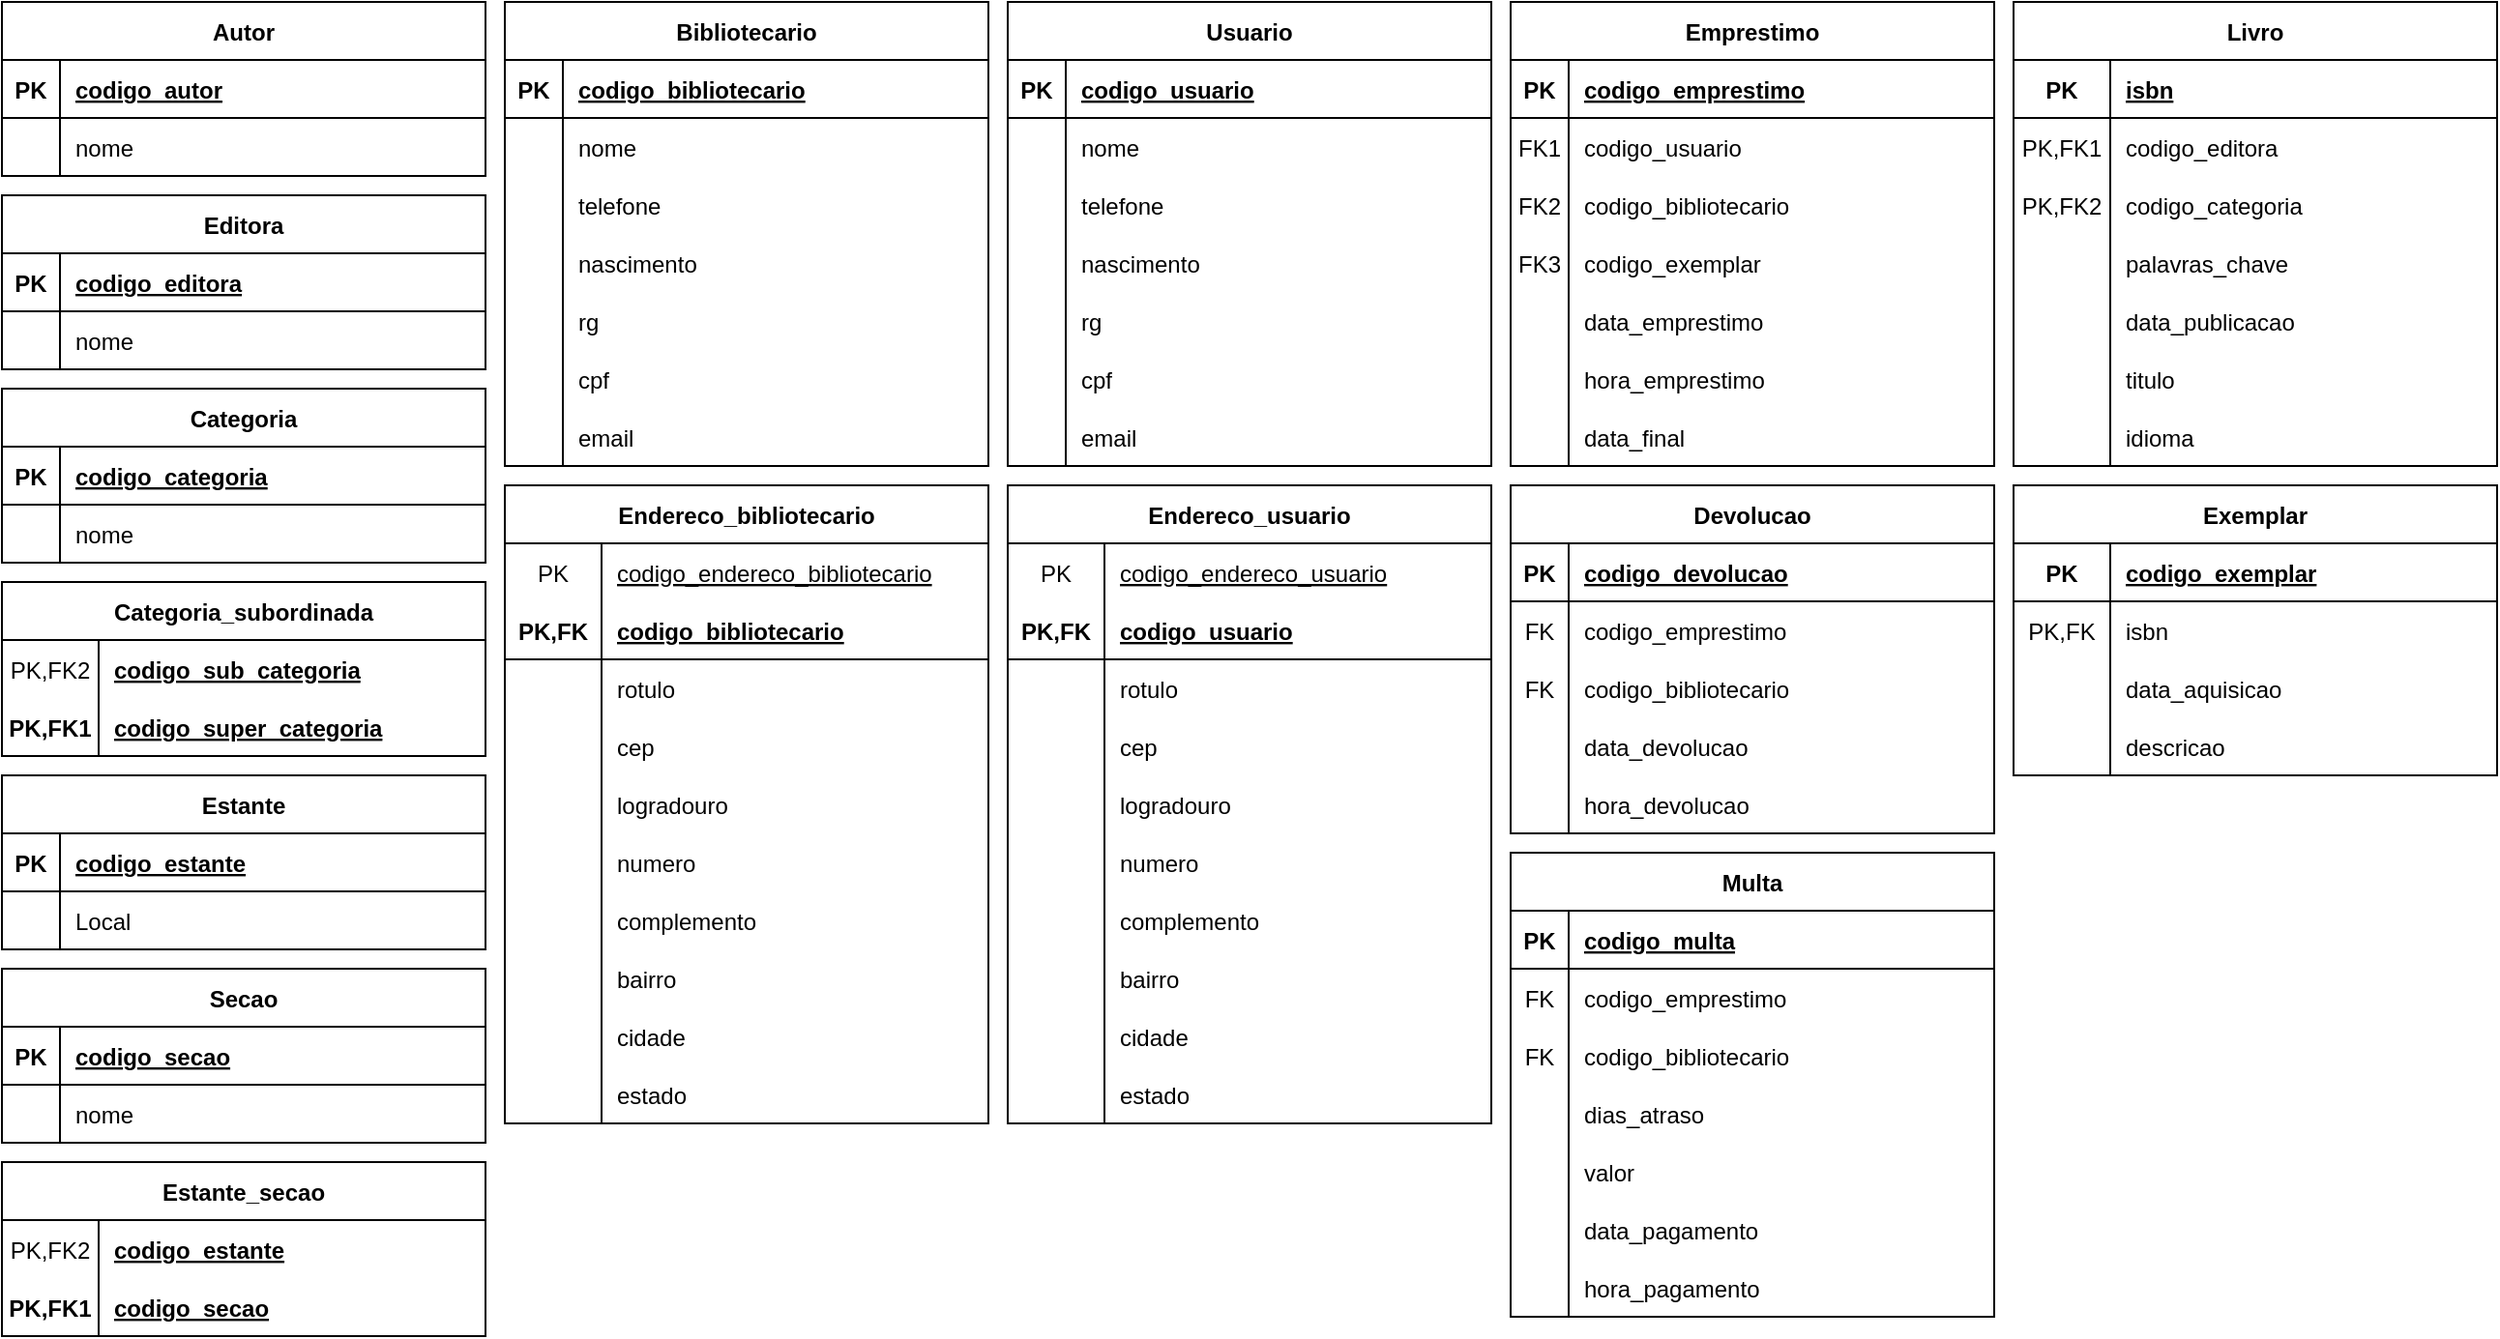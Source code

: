 <mxfile version="20.2.3" type="device"><diagram id="R2lEEEUBdFMjLlhIrx00" name="Page-1"><mxGraphModel dx="868" dy="482" grid="1" gridSize="10" guides="1" tooltips="1" connect="1" arrows="1" fold="1" page="1" pageScale="1" pageWidth="850" pageHeight="1100" math="0" shadow="0" extFonts="Permanent Marker^https://fonts.googleapis.com/css?family=Permanent+Marker"><root><mxCell id="0"/><mxCell id="1" parent="0"/><mxCell id="w1_LQbzNYpEPNTxMJgK7-1" value="Autor" style="shape=table;startSize=30;container=1;collapsible=1;childLayout=tableLayout;fixedRows=1;rowLines=0;fontStyle=1;align=center;resizeLast=1;" parent="1" vertex="1"><mxGeometry x="150" y="320" width="250" height="90" as="geometry"/></mxCell><mxCell id="w1_LQbzNYpEPNTxMJgK7-2" value="" style="shape=partialRectangle;collapsible=0;dropTarget=0;pointerEvents=0;fillColor=none;points=[[0,0.5],[1,0.5]];portConstraint=eastwest;top=0;left=0;right=0;bottom=1;" parent="w1_LQbzNYpEPNTxMJgK7-1" vertex="1"><mxGeometry y="30" width="250" height="30" as="geometry"/></mxCell><mxCell id="w1_LQbzNYpEPNTxMJgK7-3" value="PK" style="shape=partialRectangle;overflow=hidden;connectable=0;fillColor=none;top=0;left=0;bottom=0;right=0;fontStyle=1;" parent="w1_LQbzNYpEPNTxMJgK7-2" vertex="1"><mxGeometry width="30" height="30" as="geometry"><mxRectangle width="30" height="30" as="alternateBounds"/></mxGeometry></mxCell><mxCell id="w1_LQbzNYpEPNTxMJgK7-4" value="codigo_autor" style="shape=partialRectangle;overflow=hidden;connectable=0;fillColor=none;top=0;left=0;bottom=0;right=0;align=left;spacingLeft=6;fontStyle=5;" parent="w1_LQbzNYpEPNTxMJgK7-2" vertex="1"><mxGeometry x="30" width="220" height="30" as="geometry"><mxRectangle width="220" height="30" as="alternateBounds"/></mxGeometry></mxCell><mxCell id="w1_LQbzNYpEPNTxMJgK7-5" value="" style="shape=partialRectangle;collapsible=0;dropTarget=0;pointerEvents=0;fillColor=none;points=[[0,0.5],[1,0.5]];portConstraint=eastwest;top=0;left=0;right=0;bottom=0;" parent="w1_LQbzNYpEPNTxMJgK7-1" vertex="1"><mxGeometry y="60" width="250" height="30" as="geometry"/></mxCell><mxCell id="w1_LQbzNYpEPNTxMJgK7-6" value="" style="shape=partialRectangle;overflow=hidden;connectable=0;fillColor=none;top=0;left=0;bottom=0;right=0;" parent="w1_LQbzNYpEPNTxMJgK7-5" vertex="1"><mxGeometry width="30" height="30" as="geometry"><mxRectangle width="30" height="30" as="alternateBounds"/></mxGeometry></mxCell><mxCell id="w1_LQbzNYpEPNTxMJgK7-7" value="nome" style="shape=partialRectangle;overflow=hidden;connectable=0;fillColor=none;top=0;left=0;bottom=0;right=0;align=left;spacingLeft=6;" parent="w1_LQbzNYpEPNTxMJgK7-5" vertex="1"><mxGeometry x="30" width="220" height="30" as="geometry"><mxRectangle width="220" height="30" as="alternateBounds"/></mxGeometry></mxCell><mxCell id="w1_LQbzNYpEPNTxMJgK7-15" value="Bibliotecario" style="shape=table;startSize=30;container=1;collapsible=1;childLayout=tableLayout;fixedRows=1;rowLines=0;fontStyle=1;align=center;resizeLast=1;" parent="1" vertex="1"><mxGeometry x="410" y="320" width="250" height="240" as="geometry"/></mxCell><mxCell id="w1_LQbzNYpEPNTxMJgK7-16" value="" style="shape=partialRectangle;collapsible=0;dropTarget=0;pointerEvents=0;fillColor=none;points=[[0,0.5],[1,0.5]];portConstraint=eastwest;top=0;left=0;right=0;bottom=1;" parent="w1_LQbzNYpEPNTxMJgK7-15" vertex="1"><mxGeometry y="30" width="250" height="30" as="geometry"/></mxCell><mxCell id="w1_LQbzNYpEPNTxMJgK7-17" value="PK" style="shape=partialRectangle;overflow=hidden;connectable=0;fillColor=none;top=0;left=0;bottom=0;right=0;fontStyle=1;" parent="w1_LQbzNYpEPNTxMJgK7-16" vertex="1"><mxGeometry width="30" height="30" as="geometry"><mxRectangle width="30" height="30" as="alternateBounds"/></mxGeometry></mxCell><mxCell id="w1_LQbzNYpEPNTxMJgK7-18" value="codigo_bibliotecario" style="shape=partialRectangle;overflow=hidden;connectable=0;fillColor=none;top=0;left=0;bottom=0;right=0;align=left;spacingLeft=6;fontStyle=5;" parent="w1_LQbzNYpEPNTxMJgK7-16" vertex="1"><mxGeometry x="30" width="220" height="30" as="geometry"><mxRectangle width="220" height="30" as="alternateBounds"/></mxGeometry></mxCell><mxCell id="w1_LQbzNYpEPNTxMJgK7-19" value="" style="shape=partialRectangle;collapsible=0;dropTarget=0;pointerEvents=0;fillColor=none;points=[[0,0.5],[1,0.5]];portConstraint=eastwest;top=0;left=0;right=0;bottom=0;" parent="w1_LQbzNYpEPNTxMJgK7-15" vertex="1"><mxGeometry y="60" width="250" height="30" as="geometry"/></mxCell><mxCell id="w1_LQbzNYpEPNTxMJgK7-20" value="" style="shape=partialRectangle;overflow=hidden;connectable=0;fillColor=none;top=0;left=0;bottom=0;right=0;" parent="w1_LQbzNYpEPNTxMJgK7-19" vertex="1"><mxGeometry width="30" height="30" as="geometry"><mxRectangle width="30" height="30" as="alternateBounds"/></mxGeometry></mxCell><mxCell id="w1_LQbzNYpEPNTxMJgK7-21" value="nome" style="shape=partialRectangle;overflow=hidden;connectable=0;fillColor=none;top=0;left=0;bottom=0;right=0;align=left;spacingLeft=6;" parent="w1_LQbzNYpEPNTxMJgK7-19" vertex="1"><mxGeometry x="30" width="220" height="30" as="geometry"><mxRectangle width="220" height="30" as="alternateBounds"/></mxGeometry></mxCell><mxCell id="w1_LQbzNYpEPNTxMJgK7-25" value="" style="shape=partialRectangle;collapsible=0;dropTarget=0;pointerEvents=0;fillColor=none;points=[[0,0.5],[1,0.5]];portConstraint=eastwest;top=0;left=0;right=0;bottom=0;" parent="w1_LQbzNYpEPNTxMJgK7-15" vertex="1"><mxGeometry y="90" width="250" height="30" as="geometry"/></mxCell><mxCell id="w1_LQbzNYpEPNTxMJgK7-26" value="" style="shape=partialRectangle;overflow=hidden;connectable=0;fillColor=none;top=0;left=0;bottom=0;right=0;" parent="w1_LQbzNYpEPNTxMJgK7-25" vertex="1"><mxGeometry width="30" height="30" as="geometry"><mxRectangle width="30" height="30" as="alternateBounds"/></mxGeometry></mxCell><mxCell id="w1_LQbzNYpEPNTxMJgK7-27" value="telefone" style="shape=partialRectangle;overflow=hidden;connectable=0;fillColor=none;top=0;left=0;bottom=0;right=0;align=left;spacingLeft=6;" parent="w1_LQbzNYpEPNTxMJgK7-25" vertex="1"><mxGeometry x="30" width="220" height="30" as="geometry"><mxRectangle width="220" height="30" as="alternateBounds"/></mxGeometry></mxCell><mxCell id="w1_LQbzNYpEPNTxMJgK7-28" value="" style="shape=partialRectangle;collapsible=0;dropTarget=0;pointerEvents=0;fillColor=none;points=[[0,0.5],[1,0.5]];portConstraint=eastwest;top=0;left=0;right=0;bottom=0;" parent="w1_LQbzNYpEPNTxMJgK7-15" vertex="1"><mxGeometry y="120" width="250" height="30" as="geometry"/></mxCell><mxCell id="w1_LQbzNYpEPNTxMJgK7-29" value="" style="shape=partialRectangle;overflow=hidden;connectable=0;fillColor=none;top=0;left=0;bottom=0;right=0;" parent="w1_LQbzNYpEPNTxMJgK7-28" vertex="1"><mxGeometry width="30" height="30" as="geometry"><mxRectangle width="30" height="30" as="alternateBounds"/></mxGeometry></mxCell><mxCell id="w1_LQbzNYpEPNTxMJgK7-30" value="nascimento" style="shape=partialRectangle;overflow=hidden;connectable=0;fillColor=none;top=0;left=0;bottom=0;right=0;align=left;spacingLeft=6;" parent="w1_LQbzNYpEPNTxMJgK7-28" vertex="1"><mxGeometry x="30" width="220" height="30" as="geometry"><mxRectangle width="220" height="30" as="alternateBounds"/></mxGeometry></mxCell><mxCell id="w1_LQbzNYpEPNTxMJgK7-31" value="" style="shape=partialRectangle;collapsible=0;dropTarget=0;pointerEvents=0;fillColor=none;points=[[0,0.5],[1,0.5]];portConstraint=eastwest;top=0;left=0;right=0;bottom=0;" parent="w1_LQbzNYpEPNTxMJgK7-15" vertex="1"><mxGeometry y="150" width="250" height="30" as="geometry"/></mxCell><mxCell id="w1_LQbzNYpEPNTxMJgK7-32" value="" style="shape=partialRectangle;overflow=hidden;connectable=0;fillColor=none;top=0;left=0;bottom=0;right=0;" parent="w1_LQbzNYpEPNTxMJgK7-31" vertex="1"><mxGeometry width="30" height="30" as="geometry"><mxRectangle width="30" height="30" as="alternateBounds"/></mxGeometry></mxCell><mxCell id="w1_LQbzNYpEPNTxMJgK7-33" value="rg" style="shape=partialRectangle;overflow=hidden;connectable=0;fillColor=none;top=0;left=0;bottom=0;right=0;align=left;spacingLeft=6;" parent="w1_LQbzNYpEPNTxMJgK7-31" vertex="1"><mxGeometry x="30" width="220" height="30" as="geometry"><mxRectangle width="220" height="30" as="alternateBounds"/></mxGeometry></mxCell><mxCell id="w1_LQbzNYpEPNTxMJgK7-34" value="" style="shape=partialRectangle;collapsible=0;dropTarget=0;pointerEvents=0;fillColor=none;points=[[0,0.5],[1,0.5]];portConstraint=eastwest;top=0;left=0;right=0;bottom=0;" parent="w1_LQbzNYpEPNTxMJgK7-15" vertex="1"><mxGeometry y="180" width="250" height="30" as="geometry"/></mxCell><mxCell id="w1_LQbzNYpEPNTxMJgK7-35" value="" style="shape=partialRectangle;overflow=hidden;connectable=0;fillColor=none;top=0;left=0;bottom=0;right=0;" parent="w1_LQbzNYpEPNTxMJgK7-34" vertex="1"><mxGeometry width="30" height="30" as="geometry"><mxRectangle width="30" height="30" as="alternateBounds"/></mxGeometry></mxCell><mxCell id="w1_LQbzNYpEPNTxMJgK7-36" value="cpf" style="shape=partialRectangle;overflow=hidden;connectable=0;fillColor=none;top=0;left=0;bottom=0;right=0;align=left;spacingLeft=6;" parent="w1_LQbzNYpEPNTxMJgK7-34" vertex="1"><mxGeometry x="30" width="220" height="30" as="geometry"><mxRectangle width="220" height="30" as="alternateBounds"/></mxGeometry></mxCell><mxCell id="w1_LQbzNYpEPNTxMJgK7-37" value="" style="shape=partialRectangle;collapsible=0;dropTarget=0;pointerEvents=0;fillColor=none;points=[[0,0.5],[1,0.5]];portConstraint=eastwest;top=0;left=0;right=0;bottom=0;" parent="w1_LQbzNYpEPNTxMJgK7-15" vertex="1"><mxGeometry y="210" width="250" height="30" as="geometry"/></mxCell><mxCell id="w1_LQbzNYpEPNTxMJgK7-38" value="" style="shape=partialRectangle;overflow=hidden;connectable=0;fillColor=none;top=0;left=0;bottom=0;right=0;" parent="w1_LQbzNYpEPNTxMJgK7-37" vertex="1"><mxGeometry width="30" height="30" as="geometry"><mxRectangle width="30" height="30" as="alternateBounds"/></mxGeometry></mxCell><mxCell id="w1_LQbzNYpEPNTxMJgK7-39" value="email" style="shape=partialRectangle;overflow=hidden;connectable=0;fillColor=none;top=0;left=0;bottom=0;right=0;align=left;spacingLeft=6;" parent="w1_LQbzNYpEPNTxMJgK7-37" vertex="1"><mxGeometry x="30" width="220" height="30" as="geometry"><mxRectangle width="220" height="30" as="alternateBounds"/></mxGeometry></mxCell><mxCell id="w1_LQbzNYpEPNTxMJgK7-73" value="Usuario" style="shape=table;startSize=30;container=1;collapsible=1;childLayout=tableLayout;fixedRows=1;rowLines=0;fontStyle=1;align=center;resizeLast=1;" parent="1" vertex="1"><mxGeometry x="670" y="320" width="250" height="240" as="geometry"/></mxCell><mxCell id="w1_LQbzNYpEPNTxMJgK7-74" value="" style="shape=partialRectangle;collapsible=0;dropTarget=0;pointerEvents=0;fillColor=none;points=[[0,0.5],[1,0.5]];portConstraint=eastwest;top=0;left=0;right=0;bottom=1;" parent="w1_LQbzNYpEPNTxMJgK7-73" vertex="1"><mxGeometry y="30" width="250" height="30" as="geometry"/></mxCell><mxCell id="w1_LQbzNYpEPNTxMJgK7-75" value="PK" style="shape=partialRectangle;overflow=hidden;connectable=0;fillColor=none;top=0;left=0;bottom=0;right=0;fontStyle=1;" parent="w1_LQbzNYpEPNTxMJgK7-74" vertex="1"><mxGeometry width="30" height="30" as="geometry"><mxRectangle width="30" height="30" as="alternateBounds"/></mxGeometry></mxCell><mxCell id="w1_LQbzNYpEPNTxMJgK7-76" value="codigo_usuario" style="shape=partialRectangle;overflow=hidden;connectable=0;fillColor=none;top=0;left=0;bottom=0;right=0;align=left;spacingLeft=6;fontStyle=5;" parent="w1_LQbzNYpEPNTxMJgK7-74" vertex="1"><mxGeometry x="30" width="220" height="30" as="geometry"><mxRectangle width="220" height="30" as="alternateBounds"/></mxGeometry></mxCell><mxCell id="w1_LQbzNYpEPNTxMJgK7-77" value="" style="shape=partialRectangle;collapsible=0;dropTarget=0;pointerEvents=0;fillColor=none;points=[[0,0.5],[1,0.5]];portConstraint=eastwest;top=0;left=0;right=0;bottom=0;" parent="w1_LQbzNYpEPNTxMJgK7-73" vertex="1"><mxGeometry y="60" width="250" height="30" as="geometry"/></mxCell><mxCell id="w1_LQbzNYpEPNTxMJgK7-78" value="" style="shape=partialRectangle;overflow=hidden;connectable=0;fillColor=none;top=0;left=0;bottom=0;right=0;" parent="w1_LQbzNYpEPNTxMJgK7-77" vertex="1"><mxGeometry width="30" height="30" as="geometry"><mxRectangle width="30" height="30" as="alternateBounds"/></mxGeometry></mxCell><mxCell id="w1_LQbzNYpEPNTxMJgK7-79" value="nome" style="shape=partialRectangle;overflow=hidden;connectable=0;fillColor=none;top=0;left=0;bottom=0;right=0;align=left;spacingLeft=6;" parent="w1_LQbzNYpEPNTxMJgK7-77" vertex="1"><mxGeometry x="30" width="220" height="30" as="geometry"><mxRectangle width="220" height="30" as="alternateBounds"/></mxGeometry></mxCell><mxCell id="w1_LQbzNYpEPNTxMJgK7-80" value="" style="shape=partialRectangle;collapsible=0;dropTarget=0;pointerEvents=0;fillColor=none;points=[[0,0.5],[1,0.5]];portConstraint=eastwest;top=0;left=0;right=0;bottom=0;" parent="w1_LQbzNYpEPNTxMJgK7-73" vertex="1"><mxGeometry y="90" width="250" height="30" as="geometry"/></mxCell><mxCell id="w1_LQbzNYpEPNTxMJgK7-81" value="" style="shape=partialRectangle;overflow=hidden;connectable=0;fillColor=none;top=0;left=0;bottom=0;right=0;" parent="w1_LQbzNYpEPNTxMJgK7-80" vertex="1"><mxGeometry width="30" height="30" as="geometry"><mxRectangle width="30" height="30" as="alternateBounds"/></mxGeometry></mxCell><mxCell id="w1_LQbzNYpEPNTxMJgK7-82" value="telefone" style="shape=partialRectangle;overflow=hidden;connectable=0;fillColor=none;top=0;left=0;bottom=0;right=0;align=left;spacingLeft=6;" parent="w1_LQbzNYpEPNTxMJgK7-80" vertex="1"><mxGeometry x="30" width="220" height="30" as="geometry"><mxRectangle width="220" height="30" as="alternateBounds"/></mxGeometry></mxCell><mxCell id="w1_LQbzNYpEPNTxMJgK7-83" value="" style="shape=partialRectangle;collapsible=0;dropTarget=0;pointerEvents=0;fillColor=none;points=[[0,0.5],[1,0.5]];portConstraint=eastwest;top=0;left=0;right=0;bottom=0;" parent="w1_LQbzNYpEPNTxMJgK7-73" vertex="1"><mxGeometry y="120" width="250" height="30" as="geometry"/></mxCell><mxCell id="w1_LQbzNYpEPNTxMJgK7-84" value="" style="shape=partialRectangle;overflow=hidden;connectable=0;fillColor=none;top=0;left=0;bottom=0;right=0;" parent="w1_LQbzNYpEPNTxMJgK7-83" vertex="1"><mxGeometry width="30" height="30" as="geometry"><mxRectangle width="30" height="30" as="alternateBounds"/></mxGeometry></mxCell><mxCell id="w1_LQbzNYpEPNTxMJgK7-85" value="nascimento" style="shape=partialRectangle;overflow=hidden;connectable=0;fillColor=none;top=0;left=0;bottom=0;right=0;align=left;spacingLeft=6;" parent="w1_LQbzNYpEPNTxMJgK7-83" vertex="1"><mxGeometry x="30" width="220" height="30" as="geometry"><mxRectangle width="220" height="30" as="alternateBounds"/></mxGeometry></mxCell><mxCell id="w1_LQbzNYpEPNTxMJgK7-86" value="" style="shape=partialRectangle;collapsible=0;dropTarget=0;pointerEvents=0;fillColor=none;points=[[0,0.5],[1,0.5]];portConstraint=eastwest;top=0;left=0;right=0;bottom=0;" parent="w1_LQbzNYpEPNTxMJgK7-73" vertex="1"><mxGeometry y="150" width="250" height="30" as="geometry"/></mxCell><mxCell id="w1_LQbzNYpEPNTxMJgK7-87" value="" style="shape=partialRectangle;overflow=hidden;connectable=0;fillColor=none;top=0;left=0;bottom=0;right=0;" parent="w1_LQbzNYpEPNTxMJgK7-86" vertex="1"><mxGeometry width="30" height="30" as="geometry"><mxRectangle width="30" height="30" as="alternateBounds"/></mxGeometry></mxCell><mxCell id="w1_LQbzNYpEPNTxMJgK7-88" value="rg" style="shape=partialRectangle;overflow=hidden;connectable=0;fillColor=none;top=0;left=0;bottom=0;right=0;align=left;spacingLeft=6;" parent="w1_LQbzNYpEPNTxMJgK7-86" vertex="1"><mxGeometry x="30" width="220" height="30" as="geometry"><mxRectangle width="220" height="30" as="alternateBounds"/></mxGeometry></mxCell><mxCell id="w1_LQbzNYpEPNTxMJgK7-89" value="" style="shape=partialRectangle;collapsible=0;dropTarget=0;pointerEvents=0;fillColor=none;points=[[0,0.5],[1,0.5]];portConstraint=eastwest;top=0;left=0;right=0;bottom=0;" parent="w1_LQbzNYpEPNTxMJgK7-73" vertex="1"><mxGeometry y="180" width="250" height="30" as="geometry"/></mxCell><mxCell id="w1_LQbzNYpEPNTxMJgK7-90" value="" style="shape=partialRectangle;overflow=hidden;connectable=0;fillColor=none;top=0;left=0;bottom=0;right=0;" parent="w1_LQbzNYpEPNTxMJgK7-89" vertex="1"><mxGeometry width="30" height="30" as="geometry"><mxRectangle width="30" height="30" as="alternateBounds"/></mxGeometry></mxCell><mxCell id="w1_LQbzNYpEPNTxMJgK7-91" value="cpf" style="shape=partialRectangle;overflow=hidden;connectable=0;fillColor=none;top=0;left=0;bottom=0;right=0;align=left;spacingLeft=6;" parent="w1_LQbzNYpEPNTxMJgK7-89" vertex="1"><mxGeometry x="30" width="220" height="30" as="geometry"><mxRectangle width="220" height="30" as="alternateBounds"/></mxGeometry></mxCell><mxCell id="w1_LQbzNYpEPNTxMJgK7-92" value="" style="shape=partialRectangle;collapsible=0;dropTarget=0;pointerEvents=0;fillColor=none;points=[[0,0.5],[1,0.5]];portConstraint=eastwest;top=0;left=0;right=0;bottom=0;" parent="w1_LQbzNYpEPNTxMJgK7-73" vertex="1"><mxGeometry y="210" width="250" height="30" as="geometry"/></mxCell><mxCell id="w1_LQbzNYpEPNTxMJgK7-93" value="" style="shape=partialRectangle;overflow=hidden;connectable=0;fillColor=none;top=0;left=0;bottom=0;right=0;" parent="w1_LQbzNYpEPNTxMJgK7-92" vertex="1"><mxGeometry width="30" height="30" as="geometry"><mxRectangle width="30" height="30" as="alternateBounds"/></mxGeometry></mxCell><mxCell id="w1_LQbzNYpEPNTxMJgK7-94" value="email" style="shape=partialRectangle;overflow=hidden;connectable=0;fillColor=none;top=0;left=0;bottom=0;right=0;align=left;spacingLeft=6;" parent="w1_LQbzNYpEPNTxMJgK7-92" vertex="1"><mxGeometry x="30" width="220" height="30" as="geometry"><mxRectangle width="220" height="30" as="alternateBounds"/></mxGeometry></mxCell><mxCell id="w1_LQbzNYpEPNTxMJgK7-104" value="Endereco_bibliotecario" style="shape=table;startSize=30;container=1;collapsible=1;childLayout=tableLayout;fixedRows=1;rowLines=0;fontStyle=1;align=center;resizeLast=1;" parent="1" vertex="1"><mxGeometry x="410" y="570" width="250" height="330" as="geometry"/></mxCell><mxCell id="w1_LQbzNYpEPNTxMJgK7-108" value="" style="shape=partialRectangle;collapsible=0;dropTarget=0;pointerEvents=0;fillColor=none;points=[[0,0.5],[1,0.5]];portConstraint=eastwest;top=0;left=0;right=0;bottom=0;" parent="w1_LQbzNYpEPNTxMJgK7-104" vertex="1"><mxGeometry y="30" width="250" height="30" as="geometry"/></mxCell><mxCell id="w1_LQbzNYpEPNTxMJgK7-109" value="PK" style="shape=partialRectangle;overflow=hidden;connectable=0;fillColor=none;top=0;left=0;bottom=0;right=0;" parent="w1_LQbzNYpEPNTxMJgK7-108" vertex="1"><mxGeometry width="50" height="30" as="geometry"><mxRectangle width="50" height="30" as="alternateBounds"/></mxGeometry></mxCell><mxCell id="w1_LQbzNYpEPNTxMJgK7-110" value="codigo_endereco_bibliotecario" style="shape=partialRectangle;overflow=hidden;connectable=0;fillColor=none;top=0;left=0;bottom=0;right=0;align=left;spacingLeft=6;fontStyle=4" parent="w1_LQbzNYpEPNTxMJgK7-108" vertex="1"><mxGeometry x="50" width="200" height="30" as="geometry"><mxRectangle width="200" height="30" as="alternateBounds"/></mxGeometry></mxCell><mxCell id="w1_LQbzNYpEPNTxMJgK7-105" value="" style="shape=partialRectangle;collapsible=0;dropTarget=0;pointerEvents=0;fillColor=none;points=[[0,0.5],[1,0.5]];portConstraint=eastwest;top=0;left=0;right=0;bottom=1;" parent="w1_LQbzNYpEPNTxMJgK7-104" vertex="1"><mxGeometry y="60" width="250" height="30" as="geometry"/></mxCell><mxCell id="w1_LQbzNYpEPNTxMJgK7-106" value="PK,FK" style="shape=partialRectangle;overflow=hidden;connectable=0;fillColor=none;top=0;left=0;bottom=0;right=0;fontStyle=1;" parent="w1_LQbzNYpEPNTxMJgK7-105" vertex="1"><mxGeometry width="50" height="30" as="geometry"><mxRectangle width="50" height="30" as="alternateBounds"/></mxGeometry></mxCell><mxCell id="w1_LQbzNYpEPNTxMJgK7-107" value="codigo_bibliotecario" style="shape=partialRectangle;overflow=hidden;connectable=0;fillColor=none;top=0;left=0;bottom=0;right=0;align=left;spacingLeft=6;fontStyle=5;" parent="w1_LQbzNYpEPNTxMJgK7-105" vertex="1"><mxGeometry x="50" width="200" height="30" as="geometry"><mxRectangle width="200" height="30" as="alternateBounds"/></mxGeometry></mxCell><mxCell id="w1_LQbzNYpEPNTxMJgK7-111" value="" style="shape=partialRectangle;collapsible=0;dropTarget=0;pointerEvents=0;fillColor=none;points=[[0,0.5],[1,0.5]];portConstraint=eastwest;top=0;left=0;right=0;bottom=0;" parent="w1_LQbzNYpEPNTxMJgK7-104" vertex="1"><mxGeometry y="90" width="250" height="30" as="geometry"/></mxCell><mxCell id="w1_LQbzNYpEPNTxMJgK7-112" value="" style="shape=partialRectangle;overflow=hidden;connectable=0;fillColor=none;top=0;left=0;bottom=0;right=0;" parent="w1_LQbzNYpEPNTxMJgK7-111" vertex="1"><mxGeometry width="50" height="30" as="geometry"><mxRectangle width="50" height="30" as="alternateBounds"/></mxGeometry></mxCell><mxCell id="w1_LQbzNYpEPNTxMJgK7-113" value="rotulo" style="shape=partialRectangle;overflow=hidden;connectable=0;fillColor=none;top=0;left=0;bottom=0;right=0;align=left;spacingLeft=6;" parent="w1_LQbzNYpEPNTxMJgK7-111" vertex="1"><mxGeometry x="50" width="200" height="30" as="geometry"><mxRectangle width="200" height="30" as="alternateBounds"/></mxGeometry></mxCell><mxCell id="w1_LQbzNYpEPNTxMJgK7-114" value="" style="shape=partialRectangle;collapsible=0;dropTarget=0;pointerEvents=0;fillColor=none;points=[[0,0.5],[1,0.5]];portConstraint=eastwest;top=0;left=0;right=0;bottom=0;" parent="w1_LQbzNYpEPNTxMJgK7-104" vertex="1"><mxGeometry y="120" width="250" height="30" as="geometry"/></mxCell><mxCell id="w1_LQbzNYpEPNTxMJgK7-115" value="" style="shape=partialRectangle;overflow=hidden;connectable=0;fillColor=none;top=0;left=0;bottom=0;right=0;" parent="w1_LQbzNYpEPNTxMJgK7-114" vertex="1"><mxGeometry width="50" height="30" as="geometry"><mxRectangle width="50" height="30" as="alternateBounds"/></mxGeometry></mxCell><mxCell id="w1_LQbzNYpEPNTxMJgK7-116" value="cep" style="shape=partialRectangle;overflow=hidden;connectable=0;fillColor=none;top=0;left=0;bottom=0;right=0;align=left;spacingLeft=6;" parent="w1_LQbzNYpEPNTxMJgK7-114" vertex="1"><mxGeometry x="50" width="200" height="30" as="geometry"><mxRectangle width="200" height="30" as="alternateBounds"/></mxGeometry></mxCell><mxCell id="w1_LQbzNYpEPNTxMJgK7-117" value="" style="shape=partialRectangle;collapsible=0;dropTarget=0;pointerEvents=0;fillColor=none;points=[[0,0.5],[1,0.5]];portConstraint=eastwest;top=0;left=0;right=0;bottom=0;" parent="w1_LQbzNYpEPNTxMJgK7-104" vertex="1"><mxGeometry y="150" width="250" height="30" as="geometry"/></mxCell><mxCell id="w1_LQbzNYpEPNTxMJgK7-118" value="" style="shape=partialRectangle;overflow=hidden;connectable=0;fillColor=none;top=0;left=0;bottom=0;right=0;" parent="w1_LQbzNYpEPNTxMJgK7-117" vertex="1"><mxGeometry width="50" height="30" as="geometry"><mxRectangle width="50" height="30" as="alternateBounds"/></mxGeometry></mxCell><mxCell id="w1_LQbzNYpEPNTxMJgK7-119" value="logradouro" style="shape=partialRectangle;overflow=hidden;connectable=0;fillColor=none;top=0;left=0;bottom=0;right=0;align=left;spacingLeft=6;" parent="w1_LQbzNYpEPNTxMJgK7-117" vertex="1"><mxGeometry x="50" width="200" height="30" as="geometry"><mxRectangle width="200" height="30" as="alternateBounds"/></mxGeometry></mxCell><mxCell id="w1_LQbzNYpEPNTxMJgK7-120" value="" style="shape=partialRectangle;collapsible=0;dropTarget=0;pointerEvents=0;fillColor=none;points=[[0,0.5],[1,0.5]];portConstraint=eastwest;top=0;left=0;right=0;bottom=0;" parent="w1_LQbzNYpEPNTxMJgK7-104" vertex="1"><mxGeometry y="180" width="250" height="30" as="geometry"/></mxCell><mxCell id="w1_LQbzNYpEPNTxMJgK7-121" value="" style="shape=partialRectangle;overflow=hidden;connectable=0;fillColor=none;top=0;left=0;bottom=0;right=0;" parent="w1_LQbzNYpEPNTxMJgK7-120" vertex="1"><mxGeometry width="50" height="30" as="geometry"><mxRectangle width="50" height="30" as="alternateBounds"/></mxGeometry></mxCell><mxCell id="w1_LQbzNYpEPNTxMJgK7-122" value="numero" style="shape=partialRectangle;overflow=hidden;connectable=0;fillColor=none;top=0;left=0;bottom=0;right=0;align=left;spacingLeft=6;" parent="w1_LQbzNYpEPNTxMJgK7-120" vertex="1"><mxGeometry x="50" width="200" height="30" as="geometry"><mxRectangle width="200" height="30" as="alternateBounds"/></mxGeometry></mxCell><mxCell id="w1_LQbzNYpEPNTxMJgK7-123" value="" style="shape=partialRectangle;collapsible=0;dropTarget=0;pointerEvents=0;fillColor=none;points=[[0,0.5],[1,0.5]];portConstraint=eastwest;top=0;left=0;right=0;bottom=0;" parent="w1_LQbzNYpEPNTxMJgK7-104" vertex="1"><mxGeometry y="210" width="250" height="30" as="geometry"/></mxCell><mxCell id="w1_LQbzNYpEPNTxMJgK7-124" value="" style="shape=partialRectangle;overflow=hidden;connectable=0;fillColor=none;top=0;left=0;bottom=0;right=0;" parent="w1_LQbzNYpEPNTxMJgK7-123" vertex="1"><mxGeometry width="50" height="30" as="geometry"><mxRectangle width="50" height="30" as="alternateBounds"/></mxGeometry></mxCell><mxCell id="w1_LQbzNYpEPNTxMJgK7-125" value="complemento" style="shape=partialRectangle;overflow=hidden;connectable=0;fillColor=none;top=0;left=0;bottom=0;right=0;align=left;spacingLeft=6;" parent="w1_LQbzNYpEPNTxMJgK7-123" vertex="1"><mxGeometry x="50" width="200" height="30" as="geometry"><mxRectangle width="200" height="30" as="alternateBounds"/></mxGeometry></mxCell><mxCell id="w1_LQbzNYpEPNTxMJgK7-126" value="" style="shape=partialRectangle;collapsible=0;dropTarget=0;pointerEvents=0;fillColor=none;points=[[0,0.5],[1,0.5]];portConstraint=eastwest;top=0;left=0;right=0;bottom=0;" parent="w1_LQbzNYpEPNTxMJgK7-104" vertex="1"><mxGeometry y="240" width="250" height="30" as="geometry"/></mxCell><mxCell id="w1_LQbzNYpEPNTxMJgK7-127" value="" style="shape=partialRectangle;overflow=hidden;connectable=0;fillColor=none;top=0;left=0;bottom=0;right=0;" parent="w1_LQbzNYpEPNTxMJgK7-126" vertex="1"><mxGeometry width="50" height="30" as="geometry"><mxRectangle width="50" height="30" as="alternateBounds"/></mxGeometry></mxCell><mxCell id="w1_LQbzNYpEPNTxMJgK7-128" value="bairro" style="shape=partialRectangle;overflow=hidden;connectable=0;fillColor=none;top=0;left=0;bottom=0;right=0;align=left;spacingLeft=6;" parent="w1_LQbzNYpEPNTxMJgK7-126" vertex="1"><mxGeometry x="50" width="200" height="30" as="geometry"><mxRectangle width="200" height="30" as="alternateBounds"/></mxGeometry></mxCell><mxCell id="w1_LQbzNYpEPNTxMJgK7-129" value="" style="shape=partialRectangle;collapsible=0;dropTarget=0;pointerEvents=0;fillColor=none;points=[[0,0.5],[1,0.5]];portConstraint=eastwest;top=0;left=0;right=0;bottom=0;" parent="w1_LQbzNYpEPNTxMJgK7-104" vertex="1"><mxGeometry y="270" width="250" height="30" as="geometry"/></mxCell><mxCell id="w1_LQbzNYpEPNTxMJgK7-130" value="" style="shape=partialRectangle;overflow=hidden;connectable=0;fillColor=none;top=0;left=0;bottom=0;right=0;" parent="w1_LQbzNYpEPNTxMJgK7-129" vertex="1"><mxGeometry width="50" height="30" as="geometry"><mxRectangle width="50" height="30" as="alternateBounds"/></mxGeometry></mxCell><mxCell id="w1_LQbzNYpEPNTxMJgK7-131" value="cidade" style="shape=partialRectangle;overflow=hidden;connectable=0;fillColor=none;top=0;left=0;bottom=0;right=0;align=left;spacingLeft=6;" parent="w1_LQbzNYpEPNTxMJgK7-129" vertex="1"><mxGeometry x="50" width="200" height="30" as="geometry"><mxRectangle width="200" height="30" as="alternateBounds"/></mxGeometry></mxCell><mxCell id="w1_LQbzNYpEPNTxMJgK7-132" value="" style="shape=partialRectangle;collapsible=0;dropTarget=0;pointerEvents=0;fillColor=none;points=[[0,0.5],[1,0.5]];portConstraint=eastwest;top=0;left=0;right=0;bottom=0;" parent="w1_LQbzNYpEPNTxMJgK7-104" vertex="1"><mxGeometry y="300" width="250" height="30" as="geometry"/></mxCell><mxCell id="w1_LQbzNYpEPNTxMJgK7-133" value="" style="shape=partialRectangle;overflow=hidden;connectable=0;fillColor=none;top=0;left=0;bottom=0;right=0;" parent="w1_LQbzNYpEPNTxMJgK7-132" vertex="1"><mxGeometry width="50" height="30" as="geometry"><mxRectangle width="50" height="30" as="alternateBounds"/></mxGeometry></mxCell><mxCell id="w1_LQbzNYpEPNTxMJgK7-134" value="estado" style="shape=partialRectangle;overflow=hidden;connectable=0;fillColor=none;top=0;left=0;bottom=0;right=0;align=left;spacingLeft=6;" parent="w1_LQbzNYpEPNTxMJgK7-132" vertex="1"><mxGeometry x="50" width="200" height="30" as="geometry"><mxRectangle width="200" height="30" as="alternateBounds"/></mxGeometry></mxCell><mxCell id="w1_LQbzNYpEPNTxMJgK7-138" value="Endereco_usuario" style="shape=table;startSize=30;container=1;collapsible=1;childLayout=tableLayout;fixedRows=1;rowLines=0;fontStyle=1;align=center;resizeLast=1;" parent="1" vertex="1"><mxGeometry x="670" y="570" width="250" height="330" as="geometry"/></mxCell><mxCell id="w1_LQbzNYpEPNTxMJgK7-142" value="" style="shape=partialRectangle;collapsible=0;dropTarget=0;pointerEvents=0;fillColor=none;points=[[0,0.5],[1,0.5]];portConstraint=eastwest;top=0;left=0;right=0;bottom=0;" parent="w1_LQbzNYpEPNTxMJgK7-138" vertex="1"><mxGeometry y="30" width="250" height="30" as="geometry"/></mxCell><mxCell id="w1_LQbzNYpEPNTxMJgK7-143" value="PK" style="shape=partialRectangle;overflow=hidden;connectable=0;fillColor=none;top=0;left=0;bottom=0;right=0;" parent="w1_LQbzNYpEPNTxMJgK7-142" vertex="1"><mxGeometry width="50" height="30" as="geometry"><mxRectangle width="50" height="30" as="alternateBounds"/></mxGeometry></mxCell><mxCell id="w1_LQbzNYpEPNTxMJgK7-144" value="codigo_endereco_usuario" style="shape=partialRectangle;overflow=hidden;connectable=0;fillColor=none;top=0;left=0;bottom=0;right=0;align=left;spacingLeft=6;fontStyle=4" parent="w1_LQbzNYpEPNTxMJgK7-142" vertex="1"><mxGeometry x="50" width="200" height="30" as="geometry"><mxRectangle width="200" height="30" as="alternateBounds"/></mxGeometry></mxCell><mxCell id="w1_LQbzNYpEPNTxMJgK7-139" value="" style="shape=partialRectangle;collapsible=0;dropTarget=0;pointerEvents=0;fillColor=none;points=[[0,0.5],[1,0.5]];portConstraint=eastwest;top=0;left=0;right=0;bottom=1;" parent="w1_LQbzNYpEPNTxMJgK7-138" vertex="1"><mxGeometry y="60" width="250" height="30" as="geometry"/></mxCell><mxCell id="w1_LQbzNYpEPNTxMJgK7-140" value="PK,FK" style="shape=partialRectangle;overflow=hidden;connectable=0;fillColor=none;top=0;left=0;bottom=0;right=0;fontStyle=1;" parent="w1_LQbzNYpEPNTxMJgK7-139" vertex="1"><mxGeometry width="50" height="30" as="geometry"><mxRectangle width="50" height="30" as="alternateBounds"/></mxGeometry></mxCell><mxCell id="w1_LQbzNYpEPNTxMJgK7-141" value="codigo_usuario" style="shape=partialRectangle;overflow=hidden;connectable=0;fillColor=none;top=0;left=0;bottom=0;right=0;align=left;spacingLeft=6;fontStyle=5;" parent="w1_LQbzNYpEPNTxMJgK7-139" vertex="1"><mxGeometry x="50" width="200" height="30" as="geometry"><mxRectangle width="200" height="30" as="alternateBounds"/></mxGeometry></mxCell><mxCell id="w1_LQbzNYpEPNTxMJgK7-145" value="" style="shape=partialRectangle;collapsible=0;dropTarget=0;pointerEvents=0;fillColor=none;points=[[0,0.5],[1,0.5]];portConstraint=eastwest;top=0;left=0;right=0;bottom=0;" parent="w1_LQbzNYpEPNTxMJgK7-138" vertex="1"><mxGeometry y="90" width="250" height="30" as="geometry"/></mxCell><mxCell id="w1_LQbzNYpEPNTxMJgK7-146" value="" style="shape=partialRectangle;overflow=hidden;connectable=0;fillColor=none;top=0;left=0;bottom=0;right=0;" parent="w1_LQbzNYpEPNTxMJgK7-145" vertex="1"><mxGeometry width="50" height="30" as="geometry"><mxRectangle width="50" height="30" as="alternateBounds"/></mxGeometry></mxCell><mxCell id="w1_LQbzNYpEPNTxMJgK7-147" value="rotulo" style="shape=partialRectangle;overflow=hidden;connectable=0;fillColor=none;top=0;left=0;bottom=0;right=0;align=left;spacingLeft=6;" parent="w1_LQbzNYpEPNTxMJgK7-145" vertex="1"><mxGeometry x="50" width="200" height="30" as="geometry"><mxRectangle width="200" height="30" as="alternateBounds"/></mxGeometry></mxCell><mxCell id="w1_LQbzNYpEPNTxMJgK7-148" value="" style="shape=partialRectangle;collapsible=0;dropTarget=0;pointerEvents=0;fillColor=none;points=[[0,0.5],[1,0.5]];portConstraint=eastwest;top=0;left=0;right=0;bottom=0;" parent="w1_LQbzNYpEPNTxMJgK7-138" vertex="1"><mxGeometry y="120" width="250" height="30" as="geometry"/></mxCell><mxCell id="w1_LQbzNYpEPNTxMJgK7-149" value="" style="shape=partialRectangle;overflow=hidden;connectable=0;fillColor=none;top=0;left=0;bottom=0;right=0;" parent="w1_LQbzNYpEPNTxMJgK7-148" vertex="1"><mxGeometry width="50" height="30" as="geometry"><mxRectangle width="50" height="30" as="alternateBounds"/></mxGeometry></mxCell><mxCell id="w1_LQbzNYpEPNTxMJgK7-150" value="cep" style="shape=partialRectangle;overflow=hidden;connectable=0;fillColor=none;top=0;left=0;bottom=0;right=0;align=left;spacingLeft=6;" parent="w1_LQbzNYpEPNTxMJgK7-148" vertex="1"><mxGeometry x="50" width="200" height="30" as="geometry"><mxRectangle width="200" height="30" as="alternateBounds"/></mxGeometry></mxCell><mxCell id="w1_LQbzNYpEPNTxMJgK7-151" value="" style="shape=partialRectangle;collapsible=0;dropTarget=0;pointerEvents=0;fillColor=none;points=[[0,0.5],[1,0.5]];portConstraint=eastwest;top=0;left=0;right=0;bottom=0;" parent="w1_LQbzNYpEPNTxMJgK7-138" vertex="1"><mxGeometry y="150" width="250" height="30" as="geometry"/></mxCell><mxCell id="w1_LQbzNYpEPNTxMJgK7-152" value="" style="shape=partialRectangle;overflow=hidden;connectable=0;fillColor=none;top=0;left=0;bottom=0;right=0;" parent="w1_LQbzNYpEPNTxMJgK7-151" vertex="1"><mxGeometry width="50" height="30" as="geometry"><mxRectangle width="50" height="30" as="alternateBounds"/></mxGeometry></mxCell><mxCell id="w1_LQbzNYpEPNTxMJgK7-153" value="logradouro" style="shape=partialRectangle;overflow=hidden;connectable=0;fillColor=none;top=0;left=0;bottom=0;right=0;align=left;spacingLeft=6;" parent="w1_LQbzNYpEPNTxMJgK7-151" vertex="1"><mxGeometry x="50" width="200" height="30" as="geometry"><mxRectangle width="200" height="30" as="alternateBounds"/></mxGeometry></mxCell><mxCell id="w1_LQbzNYpEPNTxMJgK7-154" value="" style="shape=partialRectangle;collapsible=0;dropTarget=0;pointerEvents=0;fillColor=none;points=[[0,0.5],[1,0.5]];portConstraint=eastwest;top=0;left=0;right=0;bottom=0;" parent="w1_LQbzNYpEPNTxMJgK7-138" vertex="1"><mxGeometry y="180" width="250" height="30" as="geometry"/></mxCell><mxCell id="w1_LQbzNYpEPNTxMJgK7-155" value="" style="shape=partialRectangle;overflow=hidden;connectable=0;fillColor=none;top=0;left=0;bottom=0;right=0;" parent="w1_LQbzNYpEPNTxMJgK7-154" vertex="1"><mxGeometry width="50" height="30" as="geometry"><mxRectangle width="50" height="30" as="alternateBounds"/></mxGeometry></mxCell><mxCell id="w1_LQbzNYpEPNTxMJgK7-156" value="numero" style="shape=partialRectangle;overflow=hidden;connectable=0;fillColor=none;top=0;left=0;bottom=0;right=0;align=left;spacingLeft=6;" parent="w1_LQbzNYpEPNTxMJgK7-154" vertex="1"><mxGeometry x="50" width="200" height="30" as="geometry"><mxRectangle width="200" height="30" as="alternateBounds"/></mxGeometry></mxCell><mxCell id="w1_LQbzNYpEPNTxMJgK7-157" value="" style="shape=partialRectangle;collapsible=0;dropTarget=0;pointerEvents=0;fillColor=none;points=[[0,0.5],[1,0.5]];portConstraint=eastwest;top=0;left=0;right=0;bottom=0;" parent="w1_LQbzNYpEPNTxMJgK7-138" vertex="1"><mxGeometry y="210" width="250" height="30" as="geometry"/></mxCell><mxCell id="w1_LQbzNYpEPNTxMJgK7-158" value="" style="shape=partialRectangle;overflow=hidden;connectable=0;fillColor=none;top=0;left=0;bottom=0;right=0;" parent="w1_LQbzNYpEPNTxMJgK7-157" vertex="1"><mxGeometry width="50" height="30" as="geometry"><mxRectangle width="50" height="30" as="alternateBounds"/></mxGeometry></mxCell><mxCell id="w1_LQbzNYpEPNTxMJgK7-159" value="complemento" style="shape=partialRectangle;overflow=hidden;connectable=0;fillColor=none;top=0;left=0;bottom=0;right=0;align=left;spacingLeft=6;" parent="w1_LQbzNYpEPNTxMJgK7-157" vertex="1"><mxGeometry x="50" width="200" height="30" as="geometry"><mxRectangle width="200" height="30" as="alternateBounds"/></mxGeometry></mxCell><mxCell id="w1_LQbzNYpEPNTxMJgK7-160" value="" style="shape=partialRectangle;collapsible=0;dropTarget=0;pointerEvents=0;fillColor=none;points=[[0,0.5],[1,0.5]];portConstraint=eastwest;top=0;left=0;right=0;bottom=0;" parent="w1_LQbzNYpEPNTxMJgK7-138" vertex="1"><mxGeometry y="240" width="250" height="30" as="geometry"/></mxCell><mxCell id="w1_LQbzNYpEPNTxMJgK7-161" value="" style="shape=partialRectangle;overflow=hidden;connectable=0;fillColor=none;top=0;left=0;bottom=0;right=0;" parent="w1_LQbzNYpEPNTxMJgK7-160" vertex="1"><mxGeometry width="50" height="30" as="geometry"><mxRectangle width="50" height="30" as="alternateBounds"/></mxGeometry></mxCell><mxCell id="w1_LQbzNYpEPNTxMJgK7-162" value="bairro" style="shape=partialRectangle;overflow=hidden;connectable=0;fillColor=none;top=0;left=0;bottom=0;right=0;align=left;spacingLeft=6;" parent="w1_LQbzNYpEPNTxMJgK7-160" vertex="1"><mxGeometry x="50" width="200" height="30" as="geometry"><mxRectangle width="200" height="30" as="alternateBounds"/></mxGeometry></mxCell><mxCell id="w1_LQbzNYpEPNTxMJgK7-163" value="" style="shape=partialRectangle;collapsible=0;dropTarget=0;pointerEvents=0;fillColor=none;points=[[0,0.5],[1,0.5]];portConstraint=eastwest;top=0;left=0;right=0;bottom=0;" parent="w1_LQbzNYpEPNTxMJgK7-138" vertex="1"><mxGeometry y="270" width="250" height="30" as="geometry"/></mxCell><mxCell id="w1_LQbzNYpEPNTxMJgK7-164" value="" style="shape=partialRectangle;overflow=hidden;connectable=0;fillColor=none;top=0;left=0;bottom=0;right=0;" parent="w1_LQbzNYpEPNTxMJgK7-163" vertex="1"><mxGeometry width="50" height="30" as="geometry"><mxRectangle width="50" height="30" as="alternateBounds"/></mxGeometry></mxCell><mxCell id="w1_LQbzNYpEPNTxMJgK7-165" value="cidade" style="shape=partialRectangle;overflow=hidden;connectable=0;fillColor=none;top=0;left=0;bottom=0;right=0;align=left;spacingLeft=6;" parent="w1_LQbzNYpEPNTxMJgK7-163" vertex="1"><mxGeometry x="50" width="200" height="30" as="geometry"><mxRectangle width="200" height="30" as="alternateBounds"/></mxGeometry></mxCell><mxCell id="w1_LQbzNYpEPNTxMJgK7-166" value="" style="shape=partialRectangle;collapsible=0;dropTarget=0;pointerEvents=0;fillColor=none;points=[[0,0.5],[1,0.5]];portConstraint=eastwest;top=0;left=0;right=0;bottom=0;" parent="w1_LQbzNYpEPNTxMJgK7-138" vertex="1"><mxGeometry y="300" width="250" height="30" as="geometry"/></mxCell><mxCell id="w1_LQbzNYpEPNTxMJgK7-167" value="" style="shape=partialRectangle;overflow=hidden;connectable=0;fillColor=none;top=0;left=0;bottom=0;right=0;" parent="w1_LQbzNYpEPNTxMJgK7-166" vertex="1"><mxGeometry width="50" height="30" as="geometry"><mxRectangle width="50" height="30" as="alternateBounds"/></mxGeometry></mxCell><mxCell id="w1_LQbzNYpEPNTxMJgK7-168" value="estado" style="shape=partialRectangle;overflow=hidden;connectable=0;fillColor=none;top=0;left=0;bottom=0;right=0;align=left;spacingLeft=6;" parent="w1_LQbzNYpEPNTxMJgK7-166" vertex="1"><mxGeometry x="50" width="200" height="30" as="geometry"><mxRectangle width="200" height="30" as="alternateBounds"/></mxGeometry></mxCell><mxCell id="w1_LQbzNYpEPNTxMJgK7-169" value="Categoria" style="shape=table;startSize=30;container=1;collapsible=1;childLayout=tableLayout;fixedRows=1;rowLines=0;fontStyle=1;align=center;resizeLast=1;" parent="1" vertex="1"><mxGeometry x="150" y="520" width="250" height="90" as="geometry"/></mxCell><mxCell id="w1_LQbzNYpEPNTxMJgK7-170" value="" style="shape=partialRectangle;collapsible=0;dropTarget=0;pointerEvents=0;fillColor=none;points=[[0,0.5],[1,0.5]];portConstraint=eastwest;top=0;left=0;right=0;bottom=1;" parent="w1_LQbzNYpEPNTxMJgK7-169" vertex="1"><mxGeometry y="30" width="250" height="30" as="geometry"/></mxCell><mxCell id="w1_LQbzNYpEPNTxMJgK7-171" value="PK" style="shape=partialRectangle;overflow=hidden;connectable=0;fillColor=none;top=0;left=0;bottom=0;right=0;fontStyle=1;" parent="w1_LQbzNYpEPNTxMJgK7-170" vertex="1"><mxGeometry width="30" height="30" as="geometry"><mxRectangle width="30" height="30" as="alternateBounds"/></mxGeometry></mxCell><mxCell id="w1_LQbzNYpEPNTxMJgK7-172" value="codigo_categoria" style="shape=partialRectangle;overflow=hidden;connectable=0;fillColor=none;top=0;left=0;bottom=0;right=0;align=left;spacingLeft=6;fontStyle=5;" parent="w1_LQbzNYpEPNTxMJgK7-170" vertex="1"><mxGeometry x="30" width="220" height="30" as="geometry"><mxRectangle width="220" height="30" as="alternateBounds"/></mxGeometry></mxCell><mxCell id="w1_LQbzNYpEPNTxMJgK7-173" value="" style="shape=partialRectangle;collapsible=0;dropTarget=0;pointerEvents=0;fillColor=none;points=[[0,0.5],[1,0.5]];portConstraint=eastwest;top=0;left=0;right=0;bottom=0;" parent="w1_LQbzNYpEPNTxMJgK7-169" vertex="1"><mxGeometry y="60" width="250" height="30" as="geometry"/></mxCell><mxCell id="w1_LQbzNYpEPNTxMJgK7-174" value="" style="shape=partialRectangle;overflow=hidden;connectable=0;fillColor=none;top=0;left=0;bottom=0;right=0;" parent="w1_LQbzNYpEPNTxMJgK7-173" vertex="1"><mxGeometry width="30" height="30" as="geometry"><mxRectangle width="30" height="30" as="alternateBounds"/></mxGeometry></mxCell><mxCell id="w1_LQbzNYpEPNTxMJgK7-175" value="nome" style="shape=partialRectangle;overflow=hidden;connectable=0;fillColor=none;top=0;left=0;bottom=0;right=0;align=left;spacingLeft=6;" parent="w1_LQbzNYpEPNTxMJgK7-173" vertex="1"><mxGeometry x="30" width="220" height="30" as="geometry"><mxRectangle width="220" height="30" as="alternateBounds"/></mxGeometry></mxCell><mxCell id="w1_LQbzNYpEPNTxMJgK7-176" value="Categoria_subordinada" style="shape=table;startSize=30;container=1;collapsible=1;childLayout=tableLayout;fixedRows=1;rowLines=0;fontStyle=1;align=center;resizeLast=1;" parent="1" vertex="1"><mxGeometry x="150" y="620" width="250" height="90" as="geometry"/></mxCell><mxCell id="w1_LQbzNYpEPNTxMJgK7-180" value="" style="shape=partialRectangle;collapsible=0;dropTarget=0;pointerEvents=0;fillColor=none;points=[[0,0.5],[1,0.5]];portConstraint=eastwest;top=0;left=0;right=0;bottom=0;" parent="w1_LQbzNYpEPNTxMJgK7-176" vertex="1"><mxGeometry y="30" width="250" height="30" as="geometry"/></mxCell><mxCell id="w1_LQbzNYpEPNTxMJgK7-181" value="PK,FK2" style="shape=partialRectangle;overflow=hidden;connectable=0;fillColor=none;top=0;left=0;bottom=0;right=0;" parent="w1_LQbzNYpEPNTxMJgK7-180" vertex="1"><mxGeometry width="50" height="30" as="geometry"><mxRectangle width="50" height="30" as="alternateBounds"/></mxGeometry></mxCell><mxCell id="w1_LQbzNYpEPNTxMJgK7-182" value="codigo_sub_categoria" style="shape=partialRectangle;overflow=hidden;connectable=0;fillColor=none;top=0;left=0;bottom=0;right=0;align=left;spacingLeft=6;fontStyle=5" parent="w1_LQbzNYpEPNTxMJgK7-180" vertex="1"><mxGeometry x="50" width="200" height="30" as="geometry"><mxRectangle width="200" height="30" as="alternateBounds"/></mxGeometry></mxCell><mxCell id="w1_LQbzNYpEPNTxMJgK7-177" value="" style="shape=partialRectangle;collapsible=0;dropTarget=0;pointerEvents=0;fillColor=none;points=[[0,0.5],[1,0.5]];portConstraint=eastwest;top=0;left=0;right=0;bottom=1;" parent="w1_LQbzNYpEPNTxMJgK7-176" vertex="1"><mxGeometry y="60" width="250" height="30" as="geometry"/></mxCell><mxCell id="w1_LQbzNYpEPNTxMJgK7-178" value="PK,FK1" style="shape=partialRectangle;overflow=hidden;connectable=0;fillColor=none;top=0;left=0;bottom=0;right=0;fontStyle=1;" parent="w1_LQbzNYpEPNTxMJgK7-177" vertex="1"><mxGeometry width="50" height="30" as="geometry"><mxRectangle width="50" height="30" as="alternateBounds"/></mxGeometry></mxCell><mxCell id="w1_LQbzNYpEPNTxMJgK7-179" value="codigo_super_categoria" style="shape=partialRectangle;overflow=hidden;connectable=0;fillColor=none;top=0;left=0;bottom=0;right=0;align=left;spacingLeft=6;fontStyle=5;" parent="w1_LQbzNYpEPNTxMJgK7-177" vertex="1"><mxGeometry x="50" width="200" height="30" as="geometry"><mxRectangle width="200" height="30" as="alternateBounds"/></mxGeometry></mxCell><mxCell id="w1_LQbzNYpEPNTxMJgK7-187" value="Editora" style="shape=table;startSize=30;container=1;collapsible=1;childLayout=tableLayout;fixedRows=1;rowLines=0;fontStyle=1;align=center;resizeLast=1;" parent="1" vertex="1"><mxGeometry x="150" y="420" width="250" height="90" as="geometry"/></mxCell><mxCell id="w1_LQbzNYpEPNTxMJgK7-188" value="" style="shape=partialRectangle;collapsible=0;dropTarget=0;pointerEvents=0;fillColor=none;points=[[0,0.5],[1,0.5]];portConstraint=eastwest;top=0;left=0;right=0;bottom=1;" parent="w1_LQbzNYpEPNTxMJgK7-187" vertex="1"><mxGeometry y="30" width="250" height="30" as="geometry"/></mxCell><mxCell id="w1_LQbzNYpEPNTxMJgK7-189" value="PK" style="shape=partialRectangle;overflow=hidden;connectable=0;fillColor=none;top=0;left=0;bottom=0;right=0;fontStyle=1;" parent="w1_LQbzNYpEPNTxMJgK7-188" vertex="1"><mxGeometry width="30" height="30" as="geometry"><mxRectangle width="30" height="30" as="alternateBounds"/></mxGeometry></mxCell><mxCell id="w1_LQbzNYpEPNTxMJgK7-190" value="codigo_editora" style="shape=partialRectangle;overflow=hidden;connectable=0;fillColor=none;top=0;left=0;bottom=0;right=0;align=left;spacingLeft=6;fontStyle=5;" parent="w1_LQbzNYpEPNTxMJgK7-188" vertex="1"><mxGeometry x="30" width="220" height="30" as="geometry"><mxRectangle width="220" height="30" as="alternateBounds"/></mxGeometry></mxCell><mxCell id="w1_LQbzNYpEPNTxMJgK7-191" value="" style="shape=partialRectangle;collapsible=0;dropTarget=0;pointerEvents=0;fillColor=none;points=[[0,0.5],[1,0.5]];portConstraint=eastwest;top=0;left=0;right=0;bottom=0;" parent="w1_LQbzNYpEPNTxMJgK7-187" vertex="1"><mxGeometry y="60" width="250" height="30" as="geometry"/></mxCell><mxCell id="w1_LQbzNYpEPNTxMJgK7-192" value="" style="shape=partialRectangle;overflow=hidden;connectable=0;fillColor=none;top=0;left=0;bottom=0;right=0;" parent="w1_LQbzNYpEPNTxMJgK7-191" vertex="1"><mxGeometry width="30" height="30" as="geometry"><mxRectangle width="30" height="30" as="alternateBounds"/></mxGeometry></mxCell><mxCell id="w1_LQbzNYpEPNTxMJgK7-193" value="nome" style="shape=partialRectangle;overflow=hidden;connectable=0;fillColor=none;top=0;left=0;bottom=0;right=0;align=left;spacingLeft=6;" parent="w1_LQbzNYpEPNTxMJgK7-191" vertex="1"><mxGeometry x="30" width="220" height="30" as="geometry"><mxRectangle width="220" height="30" as="alternateBounds"/></mxGeometry></mxCell><mxCell id="w1_LQbzNYpEPNTxMJgK7-194" value="Secao" style="shape=table;startSize=30;container=1;collapsible=1;childLayout=tableLayout;fixedRows=1;rowLines=0;fontStyle=1;align=center;resizeLast=1;" parent="1" vertex="1"><mxGeometry x="150" y="820" width="250" height="90" as="geometry"/></mxCell><mxCell id="w1_LQbzNYpEPNTxMJgK7-195" value="" style="shape=partialRectangle;collapsible=0;dropTarget=0;pointerEvents=0;fillColor=none;points=[[0,0.5],[1,0.5]];portConstraint=eastwest;top=0;left=0;right=0;bottom=1;" parent="w1_LQbzNYpEPNTxMJgK7-194" vertex="1"><mxGeometry y="30" width="250" height="30" as="geometry"/></mxCell><mxCell id="w1_LQbzNYpEPNTxMJgK7-196" value="PK" style="shape=partialRectangle;overflow=hidden;connectable=0;fillColor=none;top=0;left=0;bottom=0;right=0;fontStyle=1;" parent="w1_LQbzNYpEPNTxMJgK7-195" vertex="1"><mxGeometry width="30" height="30" as="geometry"><mxRectangle width="30" height="30" as="alternateBounds"/></mxGeometry></mxCell><mxCell id="w1_LQbzNYpEPNTxMJgK7-197" value="codigo_secao" style="shape=partialRectangle;overflow=hidden;connectable=0;fillColor=none;top=0;left=0;bottom=0;right=0;align=left;spacingLeft=6;fontStyle=5;" parent="w1_LQbzNYpEPNTxMJgK7-195" vertex="1"><mxGeometry x="30" width="220" height="30" as="geometry"><mxRectangle width="220" height="30" as="alternateBounds"/></mxGeometry></mxCell><mxCell id="w1_LQbzNYpEPNTxMJgK7-198" value="" style="shape=partialRectangle;collapsible=0;dropTarget=0;pointerEvents=0;fillColor=none;points=[[0,0.5],[1,0.5]];portConstraint=eastwest;top=0;left=0;right=0;bottom=0;" parent="w1_LQbzNYpEPNTxMJgK7-194" vertex="1"><mxGeometry y="60" width="250" height="30" as="geometry"/></mxCell><mxCell id="w1_LQbzNYpEPNTxMJgK7-199" value="" style="shape=partialRectangle;overflow=hidden;connectable=0;fillColor=none;top=0;left=0;bottom=0;right=0;" parent="w1_LQbzNYpEPNTxMJgK7-198" vertex="1"><mxGeometry width="30" height="30" as="geometry"><mxRectangle width="30" height="30" as="alternateBounds"/></mxGeometry></mxCell><mxCell id="w1_LQbzNYpEPNTxMJgK7-200" value="nome" style="shape=partialRectangle;overflow=hidden;connectable=0;fillColor=none;top=0;left=0;bottom=0;right=0;align=left;spacingLeft=6;" parent="w1_LQbzNYpEPNTxMJgK7-198" vertex="1"><mxGeometry x="30" width="220" height="30" as="geometry"><mxRectangle width="220" height="30" as="alternateBounds"/></mxGeometry></mxCell><mxCell id="w1_LQbzNYpEPNTxMJgK7-201" value="Estante" style="shape=table;startSize=30;container=1;collapsible=1;childLayout=tableLayout;fixedRows=1;rowLines=0;fontStyle=1;align=center;resizeLast=1;" parent="1" vertex="1"><mxGeometry x="150" y="720" width="250" height="90" as="geometry"/></mxCell><mxCell id="w1_LQbzNYpEPNTxMJgK7-202" value="" style="shape=partialRectangle;collapsible=0;dropTarget=0;pointerEvents=0;fillColor=none;points=[[0,0.5],[1,0.5]];portConstraint=eastwest;top=0;left=0;right=0;bottom=1;" parent="w1_LQbzNYpEPNTxMJgK7-201" vertex="1"><mxGeometry y="30" width="250" height="30" as="geometry"/></mxCell><mxCell id="w1_LQbzNYpEPNTxMJgK7-203" value="PK" style="shape=partialRectangle;overflow=hidden;connectable=0;fillColor=none;top=0;left=0;bottom=0;right=0;fontStyle=1;" parent="w1_LQbzNYpEPNTxMJgK7-202" vertex="1"><mxGeometry width="30" height="30" as="geometry"><mxRectangle width="30" height="30" as="alternateBounds"/></mxGeometry></mxCell><mxCell id="w1_LQbzNYpEPNTxMJgK7-204" value="codigo_estante" style="shape=partialRectangle;overflow=hidden;connectable=0;fillColor=none;top=0;left=0;bottom=0;right=0;align=left;spacingLeft=6;fontStyle=5;" parent="w1_LQbzNYpEPNTxMJgK7-202" vertex="1"><mxGeometry x="30" width="220" height="30" as="geometry"><mxRectangle width="220" height="30" as="alternateBounds"/></mxGeometry></mxCell><mxCell id="w1_LQbzNYpEPNTxMJgK7-205" value="" style="shape=partialRectangle;collapsible=0;dropTarget=0;pointerEvents=0;fillColor=none;points=[[0,0.5],[1,0.5]];portConstraint=eastwest;top=0;left=0;right=0;bottom=0;" parent="w1_LQbzNYpEPNTxMJgK7-201" vertex="1"><mxGeometry y="60" width="250" height="30" as="geometry"/></mxCell><mxCell id="w1_LQbzNYpEPNTxMJgK7-206" value="" style="shape=partialRectangle;overflow=hidden;connectable=0;fillColor=none;top=0;left=0;bottom=0;right=0;" parent="w1_LQbzNYpEPNTxMJgK7-205" vertex="1"><mxGeometry width="30" height="30" as="geometry"><mxRectangle width="30" height="30" as="alternateBounds"/></mxGeometry></mxCell><mxCell id="w1_LQbzNYpEPNTxMJgK7-207" value="Local" style="shape=partialRectangle;overflow=hidden;connectable=0;fillColor=none;top=0;left=0;bottom=0;right=0;align=left;spacingLeft=6;" parent="w1_LQbzNYpEPNTxMJgK7-205" vertex="1"><mxGeometry x="30" width="220" height="30" as="geometry"><mxRectangle width="220" height="30" as="alternateBounds"/></mxGeometry></mxCell><mxCell id="w1_LQbzNYpEPNTxMJgK7-208" value="Estante_secao" style="shape=table;startSize=30;container=1;collapsible=1;childLayout=tableLayout;fixedRows=1;rowLines=0;fontStyle=1;align=center;resizeLast=1;" parent="1" vertex="1"><mxGeometry x="150" y="920" width="250" height="90" as="geometry"/></mxCell><mxCell id="w1_LQbzNYpEPNTxMJgK7-209" value="" style="shape=partialRectangle;collapsible=0;dropTarget=0;pointerEvents=0;fillColor=none;points=[[0,0.5],[1,0.5]];portConstraint=eastwest;top=0;left=0;right=0;bottom=0;" parent="w1_LQbzNYpEPNTxMJgK7-208" vertex="1"><mxGeometry y="30" width="250" height="30" as="geometry"/></mxCell><mxCell id="w1_LQbzNYpEPNTxMJgK7-210" value="PK,FK2" style="shape=partialRectangle;overflow=hidden;connectable=0;fillColor=none;top=0;left=0;bottom=0;right=0;" parent="w1_LQbzNYpEPNTxMJgK7-209" vertex="1"><mxGeometry width="50" height="30" as="geometry"><mxRectangle width="50" height="30" as="alternateBounds"/></mxGeometry></mxCell><mxCell id="w1_LQbzNYpEPNTxMJgK7-211" value="codigo_estante" style="shape=partialRectangle;overflow=hidden;connectable=0;fillColor=none;top=0;left=0;bottom=0;right=0;align=left;spacingLeft=6;fontStyle=5" parent="w1_LQbzNYpEPNTxMJgK7-209" vertex="1"><mxGeometry x="50" width="200" height="30" as="geometry"><mxRectangle width="200" height="30" as="alternateBounds"/></mxGeometry></mxCell><mxCell id="w1_LQbzNYpEPNTxMJgK7-212" value="" style="shape=partialRectangle;collapsible=0;dropTarget=0;pointerEvents=0;fillColor=none;points=[[0,0.5],[1,0.5]];portConstraint=eastwest;top=0;left=0;right=0;bottom=1;" parent="w1_LQbzNYpEPNTxMJgK7-208" vertex="1"><mxGeometry y="60" width="250" height="30" as="geometry"/></mxCell><mxCell id="w1_LQbzNYpEPNTxMJgK7-213" value="PK,FK1" style="shape=partialRectangle;overflow=hidden;connectable=0;fillColor=none;top=0;left=0;bottom=0;right=0;fontStyle=1;" parent="w1_LQbzNYpEPNTxMJgK7-212" vertex="1"><mxGeometry width="50" height="30" as="geometry"><mxRectangle width="50" height="30" as="alternateBounds"/></mxGeometry></mxCell><mxCell id="w1_LQbzNYpEPNTxMJgK7-214" value="codigo_secao" style="shape=partialRectangle;overflow=hidden;connectable=0;fillColor=none;top=0;left=0;bottom=0;right=0;align=left;spacingLeft=6;fontStyle=5;" parent="w1_LQbzNYpEPNTxMJgK7-212" vertex="1"><mxGeometry x="50" width="200" height="30" as="geometry"><mxRectangle width="200" height="30" as="alternateBounds"/></mxGeometry></mxCell><mxCell id="w1_LQbzNYpEPNTxMJgK7-215" value="Emprestimo" style="shape=table;startSize=30;container=1;collapsible=1;childLayout=tableLayout;fixedRows=1;rowLines=0;fontStyle=1;align=center;resizeLast=1;" parent="1" vertex="1"><mxGeometry x="930" y="320" width="250" height="240" as="geometry"/></mxCell><mxCell id="w1_LQbzNYpEPNTxMJgK7-216" value="" style="shape=partialRectangle;collapsible=0;dropTarget=0;pointerEvents=0;fillColor=none;points=[[0,0.5],[1,0.5]];portConstraint=eastwest;top=0;left=0;right=0;bottom=1;" parent="w1_LQbzNYpEPNTxMJgK7-215" vertex="1"><mxGeometry y="30" width="250" height="30" as="geometry"/></mxCell><mxCell id="w1_LQbzNYpEPNTxMJgK7-217" value="PK" style="shape=partialRectangle;overflow=hidden;connectable=0;fillColor=none;top=0;left=0;bottom=0;right=0;fontStyle=1;" parent="w1_LQbzNYpEPNTxMJgK7-216" vertex="1"><mxGeometry width="30" height="30" as="geometry"><mxRectangle width="30" height="30" as="alternateBounds"/></mxGeometry></mxCell><mxCell id="w1_LQbzNYpEPNTxMJgK7-218" value="codigo_emprestimo" style="shape=partialRectangle;overflow=hidden;connectable=0;fillColor=none;top=0;left=0;bottom=0;right=0;align=left;spacingLeft=6;fontStyle=5;" parent="w1_LQbzNYpEPNTxMJgK7-216" vertex="1"><mxGeometry x="30" width="220" height="30" as="geometry"><mxRectangle width="220" height="30" as="alternateBounds"/></mxGeometry></mxCell><mxCell id="w1_LQbzNYpEPNTxMJgK7-219" value="" style="shape=partialRectangle;collapsible=0;dropTarget=0;pointerEvents=0;fillColor=none;points=[[0,0.5],[1,0.5]];portConstraint=eastwest;top=0;left=0;right=0;bottom=0;" parent="w1_LQbzNYpEPNTxMJgK7-215" vertex="1"><mxGeometry y="60" width="250" height="30" as="geometry"/></mxCell><mxCell id="w1_LQbzNYpEPNTxMJgK7-220" value="FK1" style="shape=partialRectangle;overflow=hidden;connectable=0;fillColor=none;top=0;left=0;bottom=0;right=0;" parent="w1_LQbzNYpEPNTxMJgK7-219" vertex="1"><mxGeometry width="30" height="30" as="geometry"><mxRectangle width="30" height="30" as="alternateBounds"/></mxGeometry></mxCell><mxCell id="w1_LQbzNYpEPNTxMJgK7-221" value="codigo_usuario" style="shape=partialRectangle;overflow=hidden;connectable=0;fillColor=none;top=0;left=0;bottom=0;right=0;align=left;spacingLeft=6;" parent="w1_LQbzNYpEPNTxMJgK7-219" vertex="1"><mxGeometry x="30" width="220" height="30" as="geometry"><mxRectangle width="220" height="30" as="alternateBounds"/></mxGeometry></mxCell><mxCell id="w1_LQbzNYpEPNTxMJgK7-222" value="" style="shape=partialRectangle;collapsible=0;dropTarget=0;pointerEvents=0;fillColor=none;points=[[0,0.5],[1,0.5]];portConstraint=eastwest;top=0;left=0;right=0;bottom=0;" parent="w1_LQbzNYpEPNTxMJgK7-215" vertex="1"><mxGeometry y="90" width="250" height="30" as="geometry"/></mxCell><mxCell id="w1_LQbzNYpEPNTxMJgK7-223" value="FK2" style="shape=partialRectangle;overflow=hidden;connectable=0;fillColor=none;top=0;left=0;bottom=0;right=0;" parent="w1_LQbzNYpEPNTxMJgK7-222" vertex="1"><mxGeometry width="30" height="30" as="geometry"><mxRectangle width="30" height="30" as="alternateBounds"/></mxGeometry></mxCell><mxCell id="w1_LQbzNYpEPNTxMJgK7-224" value="codigo_bibliotecario" style="shape=partialRectangle;overflow=hidden;connectable=0;fillColor=none;top=0;left=0;bottom=0;right=0;align=left;spacingLeft=6;" parent="w1_LQbzNYpEPNTxMJgK7-222" vertex="1"><mxGeometry x="30" width="220" height="30" as="geometry"><mxRectangle width="220" height="30" as="alternateBounds"/></mxGeometry></mxCell><mxCell id="w1_LQbzNYpEPNTxMJgK7-225" value="" style="shape=partialRectangle;collapsible=0;dropTarget=0;pointerEvents=0;fillColor=none;points=[[0,0.5],[1,0.5]];portConstraint=eastwest;top=0;left=0;right=0;bottom=0;" parent="w1_LQbzNYpEPNTxMJgK7-215" vertex="1"><mxGeometry y="120" width="250" height="30" as="geometry"/></mxCell><mxCell id="w1_LQbzNYpEPNTxMJgK7-226" value="FK3" style="shape=partialRectangle;overflow=hidden;connectable=0;fillColor=none;top=0;left=0;bottom=0;right=0;" parent="w1_LQbzNYpEPNTxMJgK7-225" vertex="1"><mxGeometry width="30" height="30" as="geometry"><mxRectangle width="30" height="30" as="alternateBounds"/></mxGeometry></mxCell><mxCell id="w1_LQbzNYpEPNTxMJgK7-227" value="codigo_exemplar" style="shape=partialRectangle;overflow=hidden;connectable=0;fillColor=none;top=0;left=0;bottom=0;right=0;align=left;spacingLeft=6;" parent="w1_LQbzNYpEPNTxMJgK7-225" vertex="1"><mxGeometry x="30" width="220" height="30" as="geometry"><mxRectangle width="220" height="30" as="alternateBounds"/></mxGeometry></mxCell><mxCell id="w1_LQbzNYpEPNTxMJgK7-228" value="" style="shape=partialRectangle;collapsible=0;dropTarget=0;pointerEvents=0;fillColor=none;points=[[0,0.5],[1,0.5]];portConstraint=eastwest;top=0;left=0;right=0;bottom=0;" parent="w1_LQbzNYpEPNTxMJgK7-215" vertex="1"><mxGeometry y="150" width="250" height="30" as="geometry"/></mxCell><mxCell id="w1_LQbzNYpEPNTxMJgK7-229" value="" style="shape=partialRectangle;overflow=hidden;connectable=0;fillColor=none;top=0;left=0;bottom=0;right=0;" parent="w1_LQbzNYpEPNTxMJgK7-228" vertex="1"><mxGeometry width="30" height="30" as="geometry"><mxRectangle width="30" height="30" as="alternateBounds"/></mxGeometry></mxCell><mxCell id="w1_LQbzNYpEPNTxMJgK7-230" value="data_emprestimo" style="shape=partialRectangle;overflow=hidden;connectable=0;fillColor=none;top=0;left=0;bottom=0;right=0;align=left;spacingLeft=6;" parent="w1_LQbzNYpEPNTxMJgK7-228" vertex="1"><mxGeometry x="30" width="220" height="30" as="geometry"><mxRectangle width="220" height="30" as="alternateBounds"/></mxGeometry></mxCell><mxCell id="w1_LQbzNYpEPNTxMJgK7-231" value="" style="shape=partialRectangle;collapsible=0;dropTarget=0;pointerEvents=0;fillColor=none;points=[[0,0.5],[1,0.5]];portConstraint=eastwest;top=0;left=0;right=0;bottom=0;" parent="w1_LQbzNYpEPNTxMJgK7-215" vertex="1"><mxGeometry y="180" width="250" height="30" as="geometry"/></mxCell><mxCell id="w1_LQbzNYpEPNTxMJgK7-232" value="" style="shape=partialRectangle;overflow=hidden;connectable=0;fillColor=none;top=0;left=0;bottom=0;right=0;" parent="w1_LQbzNYpEPNTxMJgK7-231" vertex="1"><mxGeometry width="30" height="30" as="geometry"><mxRectangle width="30" height="30" as="alternateBounds"/></mxGeometry></mxCell><mxCell id="w1_LQbzNYpEPNTxMJgK7-233" value="hora_emprestimo" style="shape=partialRectangle;overflow=hidden;connectable=0;fillColor=none;top=0;left=0;bottom=0;right=0;align=left;spacingLeft=6;" parent="w1_LQbzNYpEPNTxMJgK7-231" vertex="1"><mxGeometry x="30" width="220" height="30" as="geometry"><mxRectangle width="220" height="30" as="alternateBounds"/></mxGeometry></mxCell><mxCell id="w1_LQbzNYpEPNTxMJgK7-234" value="" style="shape=partialRectangle;collapsible=0;dropTarget=0;pointerEvents=0;fillColor=none;points=[[0,0.5],[1,0.5]];portConstraint=eastwest;top=0;left=0;right=0;bottom=0;" parent="w1_LQbzNYpEPNTxMJgK7-215" vertex="1"><mxGeometry y="210" width="250" height="30" as="geometry"/></mxCell><mxCell id="w1_LQbzNYpEPNTxMJgK7-235" value="" style="shape=partialRectangle;overflow=hidden;connectable=0;fillColor=none;top=0;left=0;bottom=0;right=0;" parent="w1_LQbzNYpEPNTxMJgK7-234" vertex="1"><mxGeometry width="30" height="30" as="geometry"><mxRectangle width="30" height="30" as="alternateBounds"/></mxGeometry></mxCell><mxCell id="w1_LQbzNYpEPNTxMJgK7-236" value="data_final" style="shape=partialRectangle;overflow=hidden;connectable=0;fillColor=none;top=0;left=0;bottom=0;right=0;align=left;spacingLeft=6;" parent="w1_LQbzNYpEPNTxMJgK7-234" vertex="1"><mxGeometry x="30" width="220" height="30" as="geometry"><mxRectangle width="220" height="30" as="alternateBounds"/></mxGeometry></mxCell><mxCell id="w1_LQbzNYpEPNTxMJgK7-259" value="Devolucao" style="shape=table;startSize=30;container=1;collapsible=1;childLayout=tableLayout;fixedRows=1;rowLines=0;fontStyle=1;align=center;resizeLast=1;" parent="1" vertex="1"><mxGeometry x="930" y="570" width="250" height="180" as="geometry"/></mxCell><mxCell id="w1_LQbzNYpEPNTxMJgK7-260" value="" style="shape=partialRectangle;collapsible=0;dropTarget=0;pointerEvents=0;fillColor=none;points=[[0,0.5],[1,0.5]];portConstraint=eastwest;top=0;left=0;right=0;bottom=1;" parent="w1_LQbzNYpEPNTxMJgK7-259" vertex="1"><mxGeometry y="30" width="250" height="30" as="geometry"/></mxCell><mxCell id="w1_LQbzNYpEPNTxMJgK7-261" value="PK" style="shape=partialRectangle;overflow=hidden;connectable=0;fillColor=none;top=0;left=0;bottom=0;right=0;fontStyle=1;" parent="w1_LQbzNYpEPNTxMJgK7-260" vertex="1"><mxGeometry width="30" height="30" as="geometry"><mxRectangle width="30" height="30" as="alternateBounds"/></mxGeometry></mxCell><mxCell id="w1_LQbzNYpEPNTxMJgK7-262" value="codigo_devolucao" style="shape=partialRectangle;overflow=hidden;connectable=0;fillColor=none;top=0;left=0;bottom=0;right=0;align=left;spacingLeft=6;fontStyle=5;" parent="w1_LQbzNYpEPNTxMJgK7-260" vertex="1"><mxGeometry x="30" width="220" height="30" as="geometry"><mxRectangle width="220" height="30" as="alternateBounds"/></mxGeometry></mxCell><mxCell id="w1_LQbzNYpEPNTxMJgK7-263" value="" style="shape=partialRectangle;collapsible=0;dropTarget=0;pointerEvents=0;fillColor=none;points=[[0,0.5],[1,0.5]];portConstraint=eastwest;top=0;left=0;right=0;bottom=0;" parent="w1_LQbzNYpEPNTxMJgK7-259" vertex="1"><mxGeometry y="60" width="250" height="30" as="geometry"/></mxCell><mxCell id="w1_LQbzNYpEPNTxMJgK7-264" value="FK" style="shape=partialRectangle;overflow=hidden;connectable=0;fillColor=none;top=0;left=0;bottom=0;right=0;" parent="w1_LQbzNYpEPNTxMJgK7-263" vertex="1"><mxGeometry width="30" height="30" as="geometry"><mxRectangle width="30" height="30" as="alternateBounds"/></mxGeometry></mxCell><mxCell id="w1_LQbzNYpEPNTxMJgK7-265" value="codigo_emprestimo" style="shape=partialRectangle;overflow=hidden;connectable=0;fillColor=none;top=0;left=0;bottom=0;right=0;align=left;spacingLeft=6;" parent="w1_LQbzNYpEPNTxMJgK7-263" vertex="1"><mxGeometry x="30" width="220" height="30" as="geometry"><mxRectangle width="220" height="30" as="alternateBounds"/></mxGeometry></mxCell><mxCell id="t9azS9R_RRE8XFlkLSP2-6" value="" style="shape=partialRectangle;collapsible=0;dropTarget=0;pointerEvents=0;fillColor=none;points=[[0,0.5],[1,0.5]];portConstraint=eastwest;top=0;left=0;right=0;bottom=0;" parent="w1_LQbzNYpEPNTxMJgK7-259" vertex="1"><mxGeometry y="90" width="250" height="30" as="geometry"/></mxCell><mxCell id="t9azS9R_RRE8XFlkLSP2-7" value="FK" style="shape=partialRectangle;overflow=hidden;connectable=0;fillColor=none;top=0;left=0;bottom=0;right=0;" parent="t9azS9R_RRE8XFlkLSP2-6" vertex="1"><mxGeometry width="30" height="30" as="geometry"><mxRectangle width="30" height="30" as="alternateBounds"/></mxGeometry></mxCell><mxCell id="t9azS9R_RRE8XFlkLSP2-8" value="codigo_bibliotecario" style="shape=partialRectangle;overflow=hidden;connectable=0;fillColor=none;top=0;left=0;bottom=0;right=0;align=left;spacingLeft=6;" parent="t9azS9R_RRE8XFlkLSP2-6" vertex="1"><mxGeometry x="30" width="220" height="30" as="geometry"><mxRectangle width="220" height="30" as="alternateBounds"/></mxGeometry></mxCell><mxCell id="w1_LQbzNYpEPNTxMJgK7-272" value="" style="shape=partialRectangle;collapsible=0;dropTarget=0;pointerEvents=0;fillColor=none;points=[[0,0.5],[1,0.5]];portConstraint=eastwest;top=0;left=0;right=0;bottom=0;" parent="w1_LQbzNYpEPNTxMJgK7-259" vertex="1"><mxGeometry y="120" width="250" height="30" as="geometry"/></mxCell><mxCell id="w1_LQbzNYpEPNTxMJgK7-273" value="" style="shape=partialRectangle;overflow=hidden;connectable=0;fillColor=none;top=0;left=0;bottom=0;right=0;" parent="w1_LQbzNYpEPNTxMJgK7-272" vertex="1"><mxGeometry width="30" height="30" as="geometry"><mxRectangle width="30" height="30" as="alternateBounds"/></mxGeometry></mxCell><mxCell id="w1_LQbzNYpEPNTxMJgK7-274" value="data_devolucao" style="shape=partialRectangle;overflow=hidden;connectable=0;fillColor=none;top=0;left=0;bottom=0;right=0;align=left;spacingLeft=6;" parent="w1_LQbzNYpEPNTxMJgK7-272" vertex="1"><mxGeometry x="30" width="220" height="30" as="geometry"><mxRectangle width="220" height="30" as="alternateBounds"/></mxGeometry></mxCell><mxCell id="w1_LQbzNYpEPNTxMJgK7-275" value="" style="shape=partialRectangle;collapsible=0;dropTarget=0;pointerEvents=0;fillColor=none;points=[[0,0.5],[1,0.5]];portConstraint=eastwest;top=0;left=0;right=0;bottom=0;" parent="w1_LQbzNYpEPNTxMJgK7-259" vertex="1"><mxGeometry y="150" width="250" height="30" as="geometry"/></mxCell><mxCell id="w1_LQbzNYpEPNTxMJgK7-276" value="" style="shape=partialRectangle;overflow=hidden;connectable=0;fillColor=none;top=0;left=0;bottom=0;right=0;" parent="w1_LQbzNYpEPNTxMJgK7-275" vertex="1"><mxGeometry width="30" height="30" as="geometry"><mxRectangle width="30" height="30" as="alternateBounds"/></mxGeometry></mxCell><mxCell id="w1_LQbzNYpEPNTxMJgK7-277" value="hora_devolucao" style="shape=partialRectangle;overflow=hidden;connectable=0;fillColor=none;top=0;left=0;bottom=0;right=0;align=left;spacingLeft=6;" parent="w1_LQbzNYpEPNTxMJgK7-275" vertex="1"><mxGeometry x="30" width="220" height="30" as="geometry"><mxRectangle width="220" height="30" as="alternateBounds"/></mxGeometry></mxCell><mxCell id="w1_LQbzNYpEPNTxMJgK7-281" value="Multa" style="shape=table;startSize=30;container=1;collapsible=1;childLayout=tableLayout;fixedRows=1;rowLines=0;fontStyle=1;align=center;resizeLast=1;" parent="1" vertex="1"><mxGeometry x="930" y="760" width="250" height="240" as="geometry"/></mxCell><mxCell id="w1_LQbzNYpEPNTxMJgK7-282" value="" style="shape=partialRectangle;collapsible=0;dropTarget=0;pointerEvents=0;fillColor=none;points=[[0,0.5],[1,0.5]];portConstraint=eastwest;top=0;left=0;right=0;bottom=1;" parent="w1_LQbzNYpEPNTxMJgK7-281" vertex="1"><mxGeometry y="30" width="250" height="30" as="geometry"/></mxCell><mxCell id="w1_LQbzNYpEPNTxMJgK7-283" value="PK" style="shape=partialRectangle;overflow=hidden;connectable=0;fillColor=none;top=0;left=0;bottom=0;right=0;fontStyle=1;" parent="w1_LQbzNYpEPNTxMJgK7-282" vertex="1"><mxGeometry width="30" height="30" as="geometry"><mxRectangle width="30" height="30" as="alternateBounds"/></mxGeometry></mxCell><mxCell id="w1_LQbzNYpEPNTxMJgK7-284" value="codigo_multa" style="shape=partialRectangle;overflow=hidden;connectable=0;fillColor=none;top=0;left=0;bottom=0;right=0;align=left;spacingLeft=6;fontStyle=5;" parent="w1_LQbzNYpEPNTxMJgK7-282" vertex="1"><mxGeometry x="30" width="220" height="30" as="geometry"><mxRectangle width="220" height="30" as="alternateBounds"/></mxGeometry></mxCell><mxCell id="w1_LQbzNYpEPNTxMJgK7-285" value="" style="shape=partialRectangle;collapsible=0;dropTarget=0;pointerEvents=0;fillColor=none;points=[[0,0.5],[1,0.5]];portConstraint=eastwest;top=0;left=0;right=0;bottom=0;" parent="w1_LQbzNYpEPNTxMJgK7-281" vertex="1"><mxGeometry y="60" width="250" height="30" as="geometry"/></mxCell><mxCell id="w1_LQbzNYpEPNTxMJgK7-286" value="FK" style="shape=partialRectangle;overflow=hidden;connectable=0;fillColor=none;top=0;left=0;bottom=0;right=0;" parent="w1_LQbzNYpEPNTxMJgK7-285" vertex="1"><mxGeometry width="30" height="30" as="geometry"><mxRectangle width="30" height="30" as="alternateBounds"/></mxGeometry></mxCell><mxCell id="w1_LQbzNYpEPNTxMJgK7-287" value="codigo_emprestimo" style="shape=partialRectangle;overflow=hidden;connectable=0;fillColor=none;top=0;left=0;bottom=0;right=0;align=left;spacingLeft=6;" parent="w1_LQbzNYpEPNTxMJgK7-285" vertex="1"><mxGeometry x="30" width="220" height="30" as="geometry"><mxRectangle width="220" height="30" as="alternateBounds"/></mxGeometry></mxCell><mxCell id="t9azS9R_RRE8XFlkLSP2-9" value="" style="shape=partialRectangle;collapsible=0;dropTarget=0;pointerEvents=0;fillColor=none;points=[[0,0.5],[1,0.5]];portConstraint=eastwest;top=0;left=0;right=0;bottom=0;" parent="w1_LQbzNYpEPNTxMJgK7-281" vertex="1"><mxGeometry y="90" width="250" height="30" as="geometry"/></mxCell><mxCell id="t9azS9R_RRE8XFlkLSP2-10" value="FK" style="shape=partialRectangle;overflow=hidden;connectable=0;fillColor=none;top=0;left=0;bottom=0;right=0;" parent="t9azS9R_RRE8XFlkLSP2-9" vertex="1"><mxGeometry width="30" height="30" as="geometry"><mxRectangle width="30" height="30" as="alternateBounds"/></mxGeometry></mxCell><mxCell id="t9azS9R_RRE8XFlkLSP2-11" value="codigo_bibliotecario" style="shape=partialRectangle;overflow=hidden;connectable=0;fillColor=none;top=0;left=0;bottom=0;right=0;align=left;spacingLeft=6;" parent="t9azS9R_RRE8XFlkLSP2-9" vertex="1"><mxGeometry x="30" width="220" height="30" as="geometry"><mxRectangle width="220" height="30" as="alternateBounds"/></mxGeometry></mxCell><mxCell id="w1_LQbzNYpEPNTxMJgK7-288" value="" style="shape=partialRectangle;collapsible=0;dropTarget=0;pointerEvents=0;fillColor=none;points=[[0,0.5],[1,0.5]];portConstraint=eastwest;top=0;left=0;right=0;bottom=0;" parent="w1_LQbzNYpEPNTxMJgK7-281" vertex="1"><mxGeometry y="120" width="250" height="30" as="geometry"/></mxCell><mxCell id="w1_LQbzNYpEPNTxMJgK7-289" value="" style="shape=partialRectangle;overflow=hidden;connectable=0;fillColor=none;top=0;left=0;bottom=0;right=0;" parent="w1_LQbzNYpEPNTxMJgK7-288" vertex="1"><mxGeometry width="30" height="30" as="geometry"><mxRectangle width="30" height="30" as="alternateBounds"/></mxGeometry></mxCell><mxCell id="w1_LQbzNYpEPNTxMJgK7-290" value="dias_atraso" style="shape=partialRectangle;overflow=hidden;connectable=0;fillColor=none;top=0;left=0;bottom=0;right=0;align=left;spacingLeft=6;" parent="w1_LQbzNYpEPNTxMJgK7-288" vertex="1"><mxGeometry x="30" width="220" height="30" as="geometry"><mxRectangle width="220" height="30" as="alternateBounds"/></mxGeometry></mxCell><mxCell id="w1_LQbzNYpEPNTxMJgK7-291" value="" style="shape=partialRectangle;collapsible=0;dropTarget=0;pointerEvents=0;fillColor=none;points=[[0,0.5],[1,0.5]];portConstraint=eastwest;top=0;left=0;right=0;bottom=0;" parent="w1_LQbzNYpEPNTxMJgK7-281" vertex="1"><mxGeometry y="150" width="250" height="30" as="geometry"/></mxCell><mxCell id="w1_LQbzNYpEPNTxMJgK7-292" value="" style="shape=partialRectangle;overflow=hidden;connectable=0;fillColor=none;top=0;left=0;bottom=0;right=0;" parent="w1_LQbzNYpEPNTxMJgK7-291" vertex="1"><mxGeometry width="30" height="30" as="geometry"><mxRectangle width="30" height="30" as="alternateBounds"/></mxGeometry></mxCell><mxCell id="w1_LQbzNYpEPNTxMJgK7-293" value="valor" style="shape=partialRectangle;overflow=hidden;connectable=0;fillColor=none;top=0;left=0;bottom=0;right=0;align=left;spacingLeft=6;" parent="w1_LQbzNYpEPNTxMJgK7-291" vertex="1"><mxGeometry x="30" width="220" height="30" as="geometry"><mxRectangle width="220" height="30" as="alternateBounds"/></mxGeometry></mxCell><mxCell id="w1_LQbzNYpEPNTxMJgK7-294" value="" style="shape=partialRectangle;collapsible=0;dropTarget=0;pointerEvents=0;fillColor=none;points=[[0,0.5],[1,0.5]];portConstraint=eastwest;top=0;left=0;right=0;bottom=0;" parent="w1_LQbzNYpEPNTxMJgK7-281" vertex="1"><mxGeometry y="180" width="250" height="30" as="geometry"/></mxCell><mxCell id="w1_LQbzNYpEPNTxMJgK7-295" value="" style="shape=partialRectangle;overflow=hidden;connectable=0;fillColor=none;top=0;left=0;bottom=0;right=0;" parent="w1_LQbzNYpEPNTxMJgK7-294" vertex="1"><mxGeometry width="30" height="30" as="geometry"><mxRectangle width="30" height="30" as="alternateBounds"/></mxGeometry></mxCell><mxCell id="w1_LQbzNYpEPNTxMJgK7-296" value="data_pagamento" style="shape=partialRectangle;overflow=hidden;connectable=0;fillColor=none;top=0;left=0;bottom=0;right=0;align=left;spacingLeft=6;" parent="w1_LQbzNYpEPNTxMJgK7-294" vertex="1"><mxGeometry x="30" width="220" height="30" as="geometry"><mxRectangle width="220" height="30" as="alternateBounds"/></mxGeometry></mxCell><mxCell id="w1_LQbzNYpEPNTxMJgK7-297" value="" style="shape=partialRectangle;collapsible=0;dropTarget=0;pointerEvents=0;fillColor=none;points=[[0,0.5],[1,0.5]];portConstraint=eastwest;top=0;left=0;right=0;bottom=0;" parent="w1_LQbzNYpEPNTxMJgK7-281" vertex="1"><mxGeometry y="210" width="250" height="30" as="geometry"/></mxCell><mxCell id="w1_LQbzNYpEPNTxMJgK7-298" value="" style="shape=partialRectangle;overflow=hidden;connectable=0;fillColor=none;top=0;left=0;bottom=0;right=0;" parent="w1_LQbzNYpEPNTxMJgK7-297" vertex="1"><mxGeometry width="30" height="30" as="geometry"><mxRectangle width="30" height="30" as="alternateBounds"/></mxGeometry></mxCell><mxCell id="w1_LQbzNYpEPNTxMJgK7-299" value="hora_pagamento" style="shape=partialRectangle;overflow=hidden;connectable=0;fillColor=none;top=0;left=0;bottom=0;right=0;align=left;spacingLeft=6;" parent="w1_LQbzNYpEPNTxMJgK7-297" vertex="1"><mxGeometry x="30" width="220" height="30" as="geometry"><mxRectangle width="220" height="30" as="alternateBounds"/></mxGeometry></mxCell><mxCell id="w1_LQbzNYpEPNTxMJgK7-303" value="Livro" style="shape=table;startSize=30;container=1;collapsible=1;childLayout=tableLayout;fixedRows=1;rowLines=0;fontStyle=1;align=center;resizeLast=1;" parent="1" vertex="1"><mxGeometry x="1190" y="320" width="250" height="240" as="geometry"/></mxCell><mxCell id="w1_LQbzNYpEPNTxMJgK7-304" value="" style="shape=partialRectangle;collapsible=0;dropTarget=0;pointerEvents=0;fillColor=none;points=[[0,0.5],[1,0.5]];portConstraint=eastwest;top=0;left=0;right=0;bottom=1;" parent="w1_LQbzNYpEPNTxMJgK7-303" vertex="1"><mxGeometry y="30" width="250" height="30" as="geometry"/></mxCell><mxCell id="w1_LQbzNYpEPNTxMJgK7-305" value="PK" style="shape=partialRectangle;overflow=hidden;connectable=0;fillColor=none;top=0;left=0;bottom=0;right=0;fontStyle=1;" parent="w1_LQbzNYpEPNTxMJgK7-304" vertex="1"><mxGeometry width="50" height="30" as="geometry"><mxRectangle width="50" height="30" as="alternateBounds"/></mxGeometry></mxCell><mxCell id="w1_LQbzNYpEPNTxMJgK7-306" value="isbn" style="shape=partialRectangle;overflow=hidden;connectable=0;fillColor=none;top=0;left=0;bottom=0;right=0;align=left;spacingLeft=6;fontStyle=5;" parent="w1_LQbzNYpEPNTxMJgK7-304" vertex="1"><mxGeometry x="50" width="200" height="30" as="geometry"><mxRectangle width="200" height="30" as="alternateBounds"/></mxGeometry></mxCell><mxCell id="w1_LQbzNYpEPNTxMJgK7-319" value="" style="shape=partialRectangle;collapsible=0;dropTarget=0;pointerEvents=0;fillColor=none;points=[[0,0.5],[1,0.5]];portConstraint=eastwest;top=0;left=0;right=0;bottom=0;" parent="w1_LQbzNYpEPNTxMJgK7-303" vertex="1"><mxGeometry y="60" width="250" height="30" as="geometry"/></mxCell><mxCell id="w1_LQbzNYpEPNTxMJgK7-320" value="PK,FK1" style="shape=partialRectangle;overflow=hidden;connectable=0;fillColor=none;top=0;left=0;bottom=0;right=0;" parent="w1_LQbzNYpEPNTxMJgK7-319" vertex="1"><mxGeometry width="50" height="30" as="geometry"><mxRectangle width="50" height="30" as="alternateBounds"/></mxGeometry></mxCell><mxCell id="w1_LQbzNYpEPNTxMJgK7-321" value="codigo_editora" style="shape=partialRectangle;overflow=hidden;connectable=0;fillColor=none;top=0;left=0;bottom=0;right=0;align=left;spacingLeft=6;" parent="w1_LQbzNYpEPNTxMJgK7-319" vertex="1"><mxGeometry x="50" width="200" height="30" as="geometry"><mxRectangle width="200" height="30" as="alternateBounds"/></mxGeometry></mxCell><mxCell id="w1_LQbzNYpEPNTxMJgK7-322" value="" style="shape=partialRectangle;collapsible=0;dropTarget=0;pointerEvents=0;fillColor=none;points=[[0,0.5],[1,0.5]];portConstraint=eastwest;top=0;left=0;right=0;bottom=0;" parent="w1_LQbzNYpEPNTxMJgK7-303" vertex="1"><mxGeometry y="90" width="250" height="30" as="geometry"/></mxCell><mxCell id="w1_LQbzNYpEPNTxMJgK7-323" value="PK,FK2" style="shape=partialRectangle;overflow=hidden;connectable=0;fillColor=none;top=0;left=0;bottom=0;right=0;" parent="w1_LQbzNYpEPNTxMJgK7-322" vertex="1"><mxGeometry width="50" height="30" as="geometry"><mxRectangle width="50" height="30" as="alternateBounds"/></mxGeometry></mxCell><mxCell id="w1_LQbzNYpEPNTxMJgK7-324" value="codigo_categoria" style="shape=partialRectangle;overflow=hidden;connectable=0;fillColor=none;top=0;left=0;bottom=0;right=0;align=left;spacingLeft=6;" parent="w1_LQbzNYpEPNTxMJgK7-322" vertex="1"><mxGeometry x="50" width="200" height="30" as="geometry"><mxRectangle width="200" height="30" as="alternateBounds"/></mxGeometry></mxCell><mxCell id="w1_LQbzNYpEPNTxMJgK7-307" value="" style="shape=partialRectangle;collapsible=0;dropTarget=0;pointerEvents=0;fillColor=none;points=[[0,0.5],[1,0.5]];portConstraint=eastwest;top=0;left=0;right=0;bottom=0;" parent="w1_LQbzNYpEPNTxMJgK7-303" vertex="1"><mxGeometry y="120" width="250" height="30" as="geometry"/></mxCell><mxCell id="w1_LQbzNYpEPNTxMJgK7-308" value="" style="shape=partialRectangle;overflow=hidden;connectable=0;fillColor=none;top=0;left=0;bottom=0;right=0;" parent="w1_LQbzNYpEPNTxMJgK7-307" vertex="1"><mxGeometry width="50" height="30" as="geometry"><mxRectangle width="50" height="30" as="alternateBounds"/></mxGeometry></mxCell><mxCell id="w1_LQbzNYpEPNTxMJgK7-309" value="palavras_chave" style="shape=partialRectangle;overflow=hidden;connectable=0;fillColor=none;top=0;left=0;bottom=0;right=0;align=left;spacingLeft=6;" parent="w1_LQbzNYpEPNTxMJgK7-307" vertex="1"><mxGeometry x="50" width="200" height="30" as="geometry"><mxRectangle width="200" height="30" as="alternateBounds"/></mxGeometry></mxCell><mxCell id="w1_LQbzNYpEPNTxMJgK7-310" value="" style="shape=partialRectangle;collapsible=0;dropTarget=0;pointerEvents=0;fillColor=none;points=[[0,0.5],[1,0.5]];portConstraint=eastwest;top=0;left=0;right=0;bottom=0;" parent="w1_LQbzNYpEPNTxMJgK7-303" vertex="1"><mxGeometry y="150" width="250" height="30" as="geometry"/></mxCell><mxCell id="w1_LQbzNYpEPNTxMJgK7-311" value="" style="shape=partialRectangle;overflow=hidden;connectable=0;fillColor=none;top=0;left=0;bottom=0;right=0;" parent="w1_LQbzNYpEPNTxMJgK7-310" vertex="1"><mxGeometry width="50" height="30" as="geometry"><mxRectangle width="50" height="30" as="alternateBounds"/></mxGeometry></mxCell><mxCell id="w1_LQbzNYpEPNTxMJgK7-312" value="data_publicacao" style="shape=partialRectangle;overflow=hidden;connectable=0;fillColor=none;top=0;left=0;bottom=0;right=0;align=left;spacingLeft=6;" parent="w1_LQbzNYpEPNTxMJgK7-310" vertex="1"><mxGeometry x="50" width="200" height="30" as="geometry"><mxRectangle width="200" height="30" as="alternateBounds"/></mxGeometry></mxCell><mxCell id="w1_LQbzNYpEPNTxMJgK7-313" value="" style="shape=partialRectangle;collapsible=0;dropTarget=0;pointerEvents=0;fillColor=none;points=[[0,0.5],[1,0.5]];portConstraint=eastwest;top=0;left=0;right=0;bottom=0;" parent="w1_LQbzNYpEPNTxMJgK7-303" vertex="1"><mxGeometry y="180" width="250" height="30" as="geometry"/></mxCell><mxCell id="w1_LQbzNYpEPNTxMJgK7-314" value="" style="shape=partialRectangle;overflow=hidden;connectable=0;fillColor=none;top=0;left=0;bottom=0;right=0;" parent="w1_LQbzNYpEPNTxMJgK7-313" vertex="1"><mxGeometry width="50" height="30" as="geometry"><mxRectangle width="50" height="30" as="alternateBounds"/></mxGeometry></mxCell><mxCell id="w1_LQbzNYpEPNTxMJgK7-315" value="titulo" style="shape=partialRectangle;overflow=hidden;connectable=0;fillColor=none;top=0;left=0;bottom=0;right=0;align=left;spacingLeft=6;" parent="w1_LQbzNYpEPNTxMJgK7-313" vertex="1"><mxGeometry x="50" width="200" height="30" as="geometry"><mxRectangle width="200" height="30" as="alternateBounds"/></mxGeometry></mxCell><mxCell id="w1_LQbzNYpEPNTxMJgK7-316" value="" style="shape=partialRectangle;collapsible=0;dropTarget=0;pointerEvents=0;fillColor=none;points=[[0,0.5],[1,0.5]];portConstraint=eastwest;top=0;left=0;right=0;bottom=0;" parent="w1_LQbzNYpEPNTxMJgK7-303" vertex="1"><mxGeometry y="210" width="250" height="30" as="geometry"/></mxCell><mxCell id="w1_LQbzNYpEPNTxMJgK7-317" value="" style="shape=partialRectangle;overflow=hidden;connectable=0;fillColor=none;top=0;left=0;bottom=0;right=0;" parent="w1_LQbzNYpEPNTxMJgK7-316" vertex="1"><mxGeometry width="50" height="30" as="geometry"><mxRectangle width="50" height="30" as="alternateBounds"/></mxGeometry></mxCell><mxCell id="w1_LQbzNYpEPNTxMJgK7-318" value="idioma" style="shape=partialRectangle;overflow=hidden;connectable=0;fillColor=none;top=0;left=0;bottom=0;right=0;align=left;spacingLeft=6;" parent="w1_LQbzNYpEPNTxMJgK7-316" vertex="1"><mxGeometry x="50" width="200" height="30" as="geometry"><mxRectangle width="200" height="30" as="alternateBounds"/></mxGeometry></mxCell><mxCell id="w1_LQbzNYpEPNTxMJgK7-325" value="Exemplar" style="shape=table;startSize=30;container=1;collapsible=1;childLayout=tableLayout;fixedRows=1;rowLines=0;fontStyle=1;align=center;resizeLast=1;" parent="1" vertex="1"><mxGeometry x="1190" y="570" width="250" height="150" as="geometry"/></mxCell><mxCell id="w1_LQbzNYpEPNTxMJgK7-326" value="" style="shape=partialRectangle;collapsible=0;dropTarget=0;pointerEvents=0;fillColor=none;points=[[0,0.5],[1,0.5]];portConstraint=eastwest;top=0;left=0;right=0;bottom=1;" parent="w1_LQbzNYpEPNTxMJgK7-325" vertex="1"><mxGeometry y="30" width="250" height="30" as="geometry"/></mxCell><mxCell id="w1_LQbzNYpEPNTxMJgK7-327" value="PK" style="shape=partialRectangle;overflow=hidden;connectable=0;fillColor=none;top=0;left=0;bottom=0;right=0;fontStyle=1;" parent="w1_LQbzNYpEPNTxMJgK7-326" vertex="1"><mxGeometry width="50" height="30" as="geometry"><mxRectangle width="50" height="30" as="alternateBounds"/></mxGeometry></mxCell><mxCell id="w1_LQbzNYpEPNTxMJgK7-328" value="codigo_exemplar" style="shape=partialRectangle;overflow=hidden;connectable=0;fillColor=none;top=0;left=0;bottom=0;right=0;align=left;spacingLeft=6;fontStyle=5;" parent="w1_LQbzNYpEPNTxMJgK7-326" vertex="1"><mxGeometry x="50" width="200" height="30" as="geometry"><mxRectangle width="200" height="30" as="alternateBounds"/></mxGeometry></mxCell><mxCell id="w1_LQbzNYpEPNTxMJgK7-329" value="" style="shape=partialRectangle;collapsible=0;dropTarget=0;pointerEvents=0;fillColor=none;points=[[0,0.5],[1,0.5]];portConstraint=eastwest;top=0;left=0;right=0;bottom=0;" parent="w1_LQbzNYpEPNTxMJgK7-325" vertex="1"><mxGeometry y="60" width="250" height="30" as="geometry"/></mxCell><mxCell id="w1_LQbzNYpEPNTxMJgK7-330" value="PK,FK" style="shape=partialRectangle;overflow=hidden;connectable=0;fillColor=none;top=0;left=0;bottom=0;right=0;" parent="w1_LQbzNYpEPNTxMJgK7-329" vertex="1"><mxGeometry width="50" height="30" as="geometry"><mxRectangle width="50" height="30" as="alternateBounds"/></mxGeometry></mxCell><mxCell id="w1_LQbzNYpEPNTxMJgK7-331" value="isbn" style="shape=partialRectangle;overflow=hidden;connectable=0;fillColor=none;top=0;left=0;bottom=0;right=0;align=left;spacingLeft=6;" parent="w1_LQbzNYpEPNTxMJgK7-329" vertex="1"><mxGeometry x="50" width="200" height="30" as="geometry"><mxRectangle width="200" height="30" as="alternateBounds"/></mxGeometry></mxCell><mxCell id="w1_LQbzNYpEPNTxMJgK7-332" value="" style="shape=partialRectangle;collapsible=0;dropTarget=0;pointerEvents=0;fillColor=none;points=[[0,0.5],[1,0.5]];portConstraint=eastwest;top=0;left=0;right=0;bottom=0;" parent="w1_LQbzNYpEPNTxMJgK7-325" vertex="1"><mxGeometry y="90" width="250" height="30" as="geometry"/></mxCell><mxCell id="w1_LQbzNYpEPNTxMJgK7-333" value="" style="shape=partialRectangle;overflow=hidden;connectable=0;fillColor=none;top=0;left=0;bottom=0;right=0;" parent="w1_LQbzNYpEPNTxMJgK7-332" vertex="1"><mxGeometry width="50" height="30" as="geometry"><mxRectangle width="50" height="30" as="alternateBounds"/></mxGeometry></mxCell><mxCell id="w1_LQbzNYpEPNTxMJgK7-334" value="data_aquisicao" style="shape=partialRectangle;overflow=hidden;connectable=0;fillColor=none;top=0;left=0;bottom=0;right=0;align=left;spacingLeft=6;" parent="w1_LQbzNYpEPNTxMJgK7-332" vertex="1"><mxGeometry x="50" width="200" height="30" as="geometry"><mxRectangle width="200" height="30" as="alternateBounds"/></mxGeometry></mxCell><mxCell id="w1_LQbzNYpEPNTxMJgK7-335" value="" style="shape=partialRectangle;collapsible=0;dropTarget=0;pointerEvents=0;fillColor=none;points=[[0,0.5],[1,0.5]];portConstraint=eastwest;top=0;left=0;right=0;bottom=0;" parent="w1_LQbzNYpEPNTxMJgK7-325" vertex="1"><mxGeometry y="120" width="250" height="30" as="geometry"/></mxCell><mxCell id="w1_LQbzNYpEPNTxMJgK7-336" value="" style="shape=partialRectangle;overflow=hidden;connectable=0;fillColor=none;top=0;left=0;bottom=0;right=0;" parent="w1_LQbzNYpEPNTxMJgK7-335" vertex="1"><mxGeometry width="50" height="30" as="geometry"><mxRectangle width="50" height="30" as="alternateBounds"/></mxGeometry></mxCell><mxCell id="w1_LQbzNYpEPNTxMJgK7-337" value="descricao" style="shape=partialRectangle;overflow=hidden;connectable=0;fillColor=none;top=0;left=0;bottom=0;right=0;align=left;spacingLeft=6;" parent="w1_LQbzNYpEPNTxMJgK7-335" vertex="1"><mxGeometry x="50" width="200" height="30" as="geometry"><mxRectangle width="200" height="30" as="alternateBounds"/></mxGeometry></mxCell></root></mxGraphModel></diagram></mxfile>